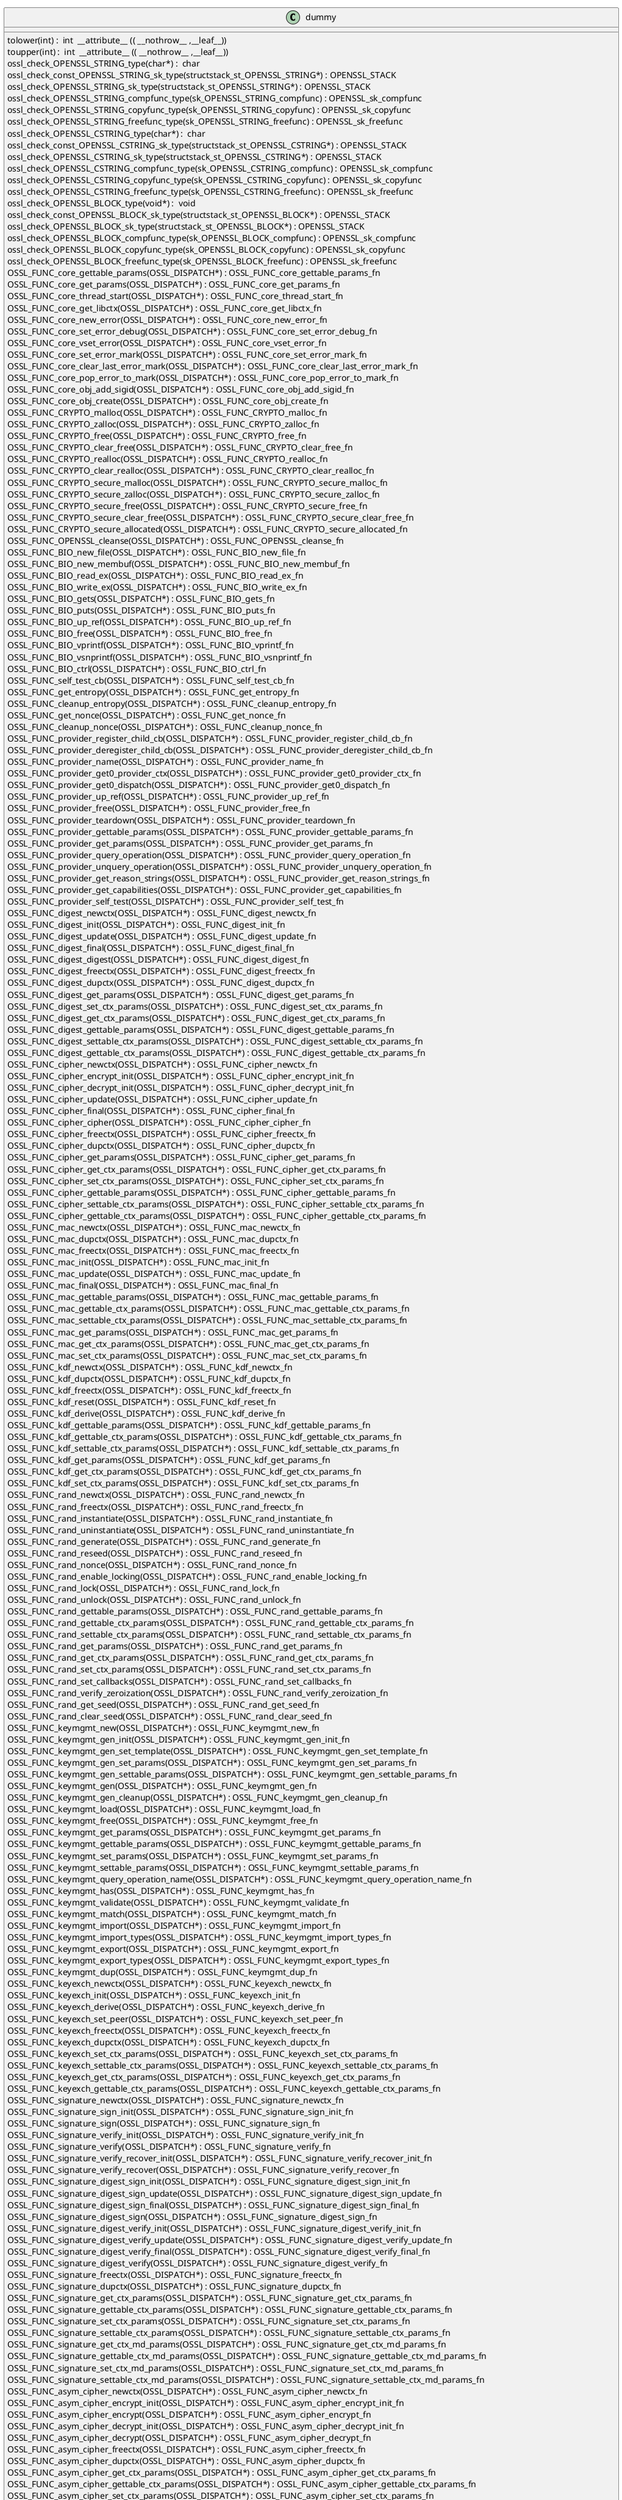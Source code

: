 @startuml
!pragma layout smetana
class dummy {
tolower(int) :  int  __attribute__ (( __nothrow__ ,__leaf__)) [[[./../../../.././qc/providers/implementations/encode_decode/encode_key2text.c.html#271]]]
toupper(int) :  int  __attribute__ (( __nothrow__ ,__leaf__)) [[[./../../../.././qc/providers/implementations/encode_decode/encode_key2text.c.html#277]]]
ossl_check_OPENSSL_STRING_type(char*) :  char  [[[./../../../.././qc/providers/implementations/encode_decode/encode_key2text.c.html#583]]]
ossl_check_const_OPENSSL_STRING_sk_type(structstack_st_OPENSSL_STRING*) : OPENSSL_STACK [[[./../../../.././qc/providers/implementations/encode_decode/encode_key2text.c.html#583]]]
ossl_check_OPENSSL_STRING_sk_type(structstack_st_OPENSSL_STRING*) : OPENSSL_STACK [[[./../../../.././qc/providers/implementations/encode_decode/encode_key2text.c.html#583]]]
ossl_check_OPENSSL_STRING_compfunc_type(sk_OPENSSL_STRING_compfunc) : OPENSSL_sk_compfunc [[[./../../../.././qc/providers/implementations/encode_decode/encode_key2text.c.html#583]]]
ossl_check_OPENSSL_STRING_copyfunc_type(sk_OPENSSL_STRING_copyfunc) : OPENSSL_sk_copyfunc [[[./../../../.././qc/providers/implementations/encode_decode/encode_key2text.c.html#583]]]
ossl_check_OPENSSL_STRING_freefunc_type(sk_OPENSSL_STRING_freefunc) : OPENSSL_sk_freefunc [[[./../../../.././qc/providers/implementations/encode_decode/encode_key2text.c.html#583]]]
ossl_check_OPENSSL_CSTRING_type(char*) :  char  [[[./../../../.././qc/providers/implementations/encode_decode/encode_key2text.c.html#585]]]
ossl_check_const_OPENSSL_CSTRING_sk_type(structstack_st_OPENSSL_CSTRING*) : OPENSSL_STACK [[[./../../../.././qc/providers/implementations/encode_decode/encode_key2text.c.html#585]]]
ossl_check_OPENSSL_CSTRING_sk_type(structstack_st_OPENSSL_CSTRING*) : OPENSSL_STACK [[[./../../../.././qc/providers/implementations/encode_decode/encode_key2text.c.html#585]]]
ossl_check_OPENSSL_CSTRING_compfunc_type(sk_OPENSSL_CSTRING_compfunc) : OPENSSL_sk_compfunc [[[./../../../.././qc/providers/implementations/encode_decode/encode_key2text.c.html#585]]]
ossl_check_OPENSSL_CSTRING_copyfunc_type(sk_OPENSSL_CSTRING_copyfunc) : OPENSSL_sk_copyfunc [[[./../../../.././qc/providers/implementations/encode_decode/encode_key2text.c.html#585]]]
ossl_check_OPENSSL_CSTRING_freefunc_type(sk_OPENSSL_CSTRING_freefunc) : OPENSSL_sk_freefunc [[[./../../../.././qc/providers/implementations/encode_decode/encode_key2text.c.html#585]]]
ossl_check_OPENSSL_BLOCK_type(void*) :  void  [[[./../../../.././qc/providers/implementations/encode_decode/encode_key2text.c.html#588]]]
ossl_check_const_OPENSSL_BLOCK_sk_type(structstack_st_OPENSSL_BLOCK*) : OPENSSL_STACK [[[./../../../.././qc/providers/implementations/encode_decode/encode_key2text.c.html#588]]]
ossl_check_OPENSSL_BLOCK_sk_type(structstack_st_OPENSSL_BLOCK*) : OPENSSL_STACK [[[./../../../.././qc/providers/implementations/encode_decode/encode_key2text.c.html#588]]]
ossl_check_OPENSSL_BLOCK_compfunc_type(sk_OPENSSL_BLOCK_compfunc) : OPENSSL_sk_compfunc [[[./../../../.././qc/providers/implementations/encode_decode/encode_key2text.c.html#588]]]
ossl_check_OPENSSL_BLOCK_copyfunc_type(sk_OPENSSL_BLOCK_copyfunc) : OPENSSL_sk_copyfunc [[[./../../../.././qc/providers/implementations/encode_decode/encode_key2text.c.html#588]]]
ossl_check_OPENSSL_BLOCK_freefunc_type(sk_OPENSSL_BLOCK_freefunc) : OPENSSL_sk_freefunc [[[./../../../.././qc/providers/implementations/encode_decode/encode_key2text.c.html#588]]]
OSSL_FUNC_core_gettable_params(OSSL_DISPATCH*) : OSSL_FUNC_core_gettable_params_fn [[[./../../../.././qc/providers/implementations/encode_decode/encode_key2text.c.html#860]]]
OSSL_FUNC_core_get_params(OSSL_DISPATCH*) : OSSL_FUNC_core_get_params_fn [[[./../../../.././qc/providers/implementations/encode_decode/encode_key2text.c.html#863]]]
OSSL_FUNC_core_thread_start(OSSL_DISPATCH*) : OSSL_FUNC_core_thread_start_fn [[[./../../../.././qc/providers/implementations/encode_decode/encode_key2text.c.html#866]]]
OSSL_FUNC_core_get_libctx(OSSL_DISPATCH*) : OSSL_FUNC_core_get_libctx_fn [[[./../../../.././qc/providers/implementations/encode_decode/encode_key2text.c.html#870]]]
OSSL_FUNC_core_new_error(OSSL_DISPATCH*) : OSSL_FUNC_core_new_error_fn [[[./../../../.././qc/providers/implementations/encode_decode/encode_key2text.c.html#873]]]
OSSL_FUNC_core_set_error_debug(OSSL_DISPATCH*) : OSSL_FUNC_core_set_error_debug_fn [[[./../../../.././qc/providers/implementations/encode_decode/encode_key2text.c.html#875]]]
OSSL_FUNC_core_vset_error(OSSL_DISPATCH*) : OSSL_FUNC_core_vset_error_fn [[[./../../../.././qc/providers/implementations/encode_decode/encode_key2text.c.html#879]]]
OSSL_FUNC_core_set_error_mark(OSSL_DISPATCH*) : OSSL_FUNC_core_set_error_mark_fn [[[./../../../.././qc/providers/implementations/encode_decode/encode_key2text.c.html#883]]]
OSSL_FUNC_core_clear_last_error_mark(OSSL_DISPATCH*) : OSSL_FUNC_core_clear_last_error_mark_fn [[[./../../../.././qc/providers/implementations/encode_decode/encode_key2text.c.html#885]]]
OSSL_FUNC_core_pop_error_to_mark(OSSL_DISPATCH*) : OSSL_FUNC_core_pop_error_to_mark_fn [[[./../../../.././qc/providers/implementations/encode_decode/encode_key2text.c.html#888]]]
OSSL_FUNC_core_obj_add_sigid(OSSL_DISPATCH*) : OSSL_FUNC_core_obj_add_sigid_fn [[[./../../../.././qc/providers/implementations/encode_decode/encode_key2text.c.html#896]]]
OSSL_FUNC_core_obj_create(OSSL_DISPATCH*) : OSSL_FUNC_core_obj_create_fn [[[./../../../.././qc/providers/implementations/encode_decode/encode_key2text.c.html#899]]]
OSSL_FUNC_CRYPTO_malloc(OSSL_DISPATCH*) : OSSL_FUNC_CRYPTO_malloc_fn [[[./../../../.././qc/providers/implementations/encode_decode/encode_key2text.c.html#905]]]
OSSL_FUNC_CRYPTO_zalloc(OSSL_DISPATCH*) : OSSL_FUNC_CRYPTO_zalloc_fn [[[./../../../.././qc/providers/implementations/encode_decode/encode_key2text.c.html#908]]]
OSSL_FUNC_CRYPTO_free(OSSL_DISPATCH*) : OSSL_FUNC_CRYPTO_free_fn [[[./../../../.././qc/providers/implementations/encode_decode/encode_key2text.c.html#911]]]
OSSL_FUNC_CRYPTO_clear_free(OSSL_DISPATCH*) : OSSL_FUNC_CRYPTO_clear_free_fn [[[./../../../.././qc/providers/implementations/encode_decode/encode_key2text.c.html#914]]]
OSSL_FUNC_CRYPTO_realloc(OSSL_DISPATCH*) : OSSL_FUNC_CRYPTO_realloc_fn [[[./../../../.././qc/providers/implementations/encode_decode/encode_key2text.c.html#917]]]
OSSL_FUNC_CRYPTO_clear_realloc(OSSL_DISPATCH*) : OSSL_FUNC_CRYPTO_clear_realloc_fn [[[./../../../.././qc/providers/implementations/encode_decode/encode_key2text.c.html#920]]]
OSSL_FUNC_CRYPTO_secure_malloc(OSSL_DISPATCH*) : OSSL_FUNC_CRYPTO_secure_malloc_fn [[[./../../../.././qc/providers/implementations/encode_decode/encode_key2text.c.html#924]]]
OSSL_FUNC_CRYPTO_secure_zalloc(OSSL_DISPATCH*) : OSSL_FUNC_CRYPTO_secure_zalloc_fn [[[./../../../.././qc/providers/implementations/encode_decode/encode_key2text.c.html#927]]]
OSSL_FUNC_CRYPTO_secure_free(OSSL_DISPATCH*) : OSSL_FUNC_CRYPTO_secure_free_fn [[[./../../../.././qc/providers/implementations/encode_decode/encode_key2text.c.html#930]]]
OSSL_FUNC_CRYPTO_secure_clear_free(OSSL_DISPATCH*) : OSSL_FUNC_CRYPTO_secure_clear_free_fn [[[./../../../.././qc/providers/implementations/encode_decode/encode_key2text.c.html#933]]]
OSSL_FUNC_CRYPTO_secure_allocated(OSSL_DISPATCH*) : OSSL_FUNC_CRYPTO_secure_allocated_fn [[[./../../../.././qc/providers/implementations/encode_decode/encode_key2text.c.html#937]]]
OSSL_FUNC_OPENSSL_cleanse(OSSL_DISPATCH*) : OSSL_FUNC_OPENSSL_cleanse_fn [[[./../../../.././qc/providers/implementations/encode_decode/encode_key2text.c.html#940]]]
OSSL_FUNC_BIO_new_file(OSSL_DISPATCH*) : OSSL_FUNC_BIO_new_file_fn [[[./../../../.././qc/providers/implementations/encode_decode/encode_key2text.c.html#942]]]
OSSL_FUNC_BIO_new_membuf(OSSL_DISPATCH*) : OSSL_FUNC_BIO_new_membuf_fn [[[./../../../.././qc/providers/implementations/encode_decode/encode_key2text.c.html#944]]]
OSSL_FUNC_BIO_read_ex(OSSL_DISPATCH*) : OSSL_FUNC_BIO_read_ex_fn [[[./../../../.././qc/providers/implementations/encode_decode/encode_key2text.c.html#945]]]
OSSL_FUNC_BIO_write_ex(OSSL_DISPATCH*) : OSSL_FUNC_BIO_write_ex_fn [[[./../../../.././qc/providers/implementations/encode_decode/encode_key2text.c.html#947]]]
OSSL_FUNC_BIO_gets(OSSL_DISPATCH*) : OSSL_FUNC_BIO_gets_fn [[[./../../../.././qc/providers/implementations/encode_decode/encode_key2text.c.html#949]]]
OSSL_FUNC_BIO_puts(OSSL_DISPATCH*) : OSSL_FUNC_BIO_puts_fn [[[./../../../.././qc/providers/implementations/encode_decode/encode_key2text.c.html#950]]]
OSSL_FUNC_BIO_up_ref(OSSL_DISPATCH*) : OSSL_FUNC_BIO_up_ref_fn [[[./../../../.././qc/providers/implementations/encode_decode/encode_key2text.c.html#951]]]
OSSL_FUNC_BIO_free(OSSL_DISPATCH*) : OSSL_FUNC_BIO_free_fn [[[./../../../.././qc/providers/implementations/encode_decode/encode_key2text.c.html#952]]]
OSSL_FUNC_BIO_vprintf(OSSL_DISPATCH*) : OSSL_FUNC_BIO_vprintf_fn [[[./../../../.././qc/providers/implementations/encode_decode/encode_key2text.c.html#953]]]
OSSL_FUNC_BIO_vsnprintf(OSSL_DISPATCH*) : OSSL_FUNC_BIO_vsnprintf_fn [[[./../../../.././qc/providers/implementations/encode_decode/encode_key2text.c.html#955]]]
OSSL_FUNC_BIO_ctrl(OSSL_DISPATCH*) : OSSL_FUNC_BIO_ctrl_fn [[[./../../../.././qc/providers/implementations/encode_decode/encode_key2text.c.html#957]]]
OSSL_FUNC_self_test_cb(OSSL_DISPATCH*) : OSSL_FUNC_self_test_cb_fn [[[./../../../.././qc/providers/implementations/encode_decode/encode_key2text.c.html#961]]]
OSSL_FUNC_get_entropy(OSSL_DISPATCH*) : OSSL_FUNC_get_entropy_fn [[[./../../../.././qc/providers/implementations/encode_decode/encode_key2text.c.html#969]]]
OSSL_FUNC_cleanup_entropy(OSSL_DISPATCH*) : OSSL_FUNC_cleanup_entropy_fn [[[./../../../.././qc/providers/implementations/encode_decode/encode_key2text.c.html#972]]]
OSSL_FUNC_get_nonce(OSSL_DISPATCH*) : OSSL_FUNC_get_nonce_fn [[[./../../../.././qc/providers/implementations/encode_decode/encode_key2text.c.html#974]]]
OSSL_FUNC_cleanup_nonce(OSSL_DISPATCH*) : OSSL_FUNC_cleanup_nonce_fn [[[./../../../.././qc/providers/implementations/encode_decode/encode_key2text.c.html#978]]]
OSSL_FUNC_provider_register_child_cb(OSSL_DISPATCH*) : OSSL_FUNC_provider_register_child_cb_fn [[[./../../../.././qc/providers/implementations/encode_decode/encode_key2text.c.html#980]]]
OSSL_FUNC_provider_deregister_child_cb(OSSL_DISPATCH*) : OSSL_FUNC_provider_deregister_child_cb_fn [[[./../../../.././qc/providers/implementations/encode_decode/encode_key2text.c.html#986]]]
OSSL_FUNC_provider_name(OSSL_DISPATCH*) : OSSL_FUNC_provider_name_fn [[[./../../../.././qc/providers/implementations/encode_decode/encode_key2text.c.html#988]]]
OSSL_FUNC_provider_get0_provider_ctx(OSSL_DISPATCH*) : OSSL_FUNC_provider_get0_provider_ctx_fn [[[./../../../.././qc/providers/implementations/encode_decode/encode_key2text.c.html#990]]]
OSSL_FUNC_provider_get0_dispatch(OSSL_DISPATCH*) : OSSL_FUNC_provider_get0_dispatch_fn [[[./../../../.././qc/providers/implementations/encode_decode/encode_key2text.c.html#992]]]
OSSL_FUNC_provider_up_ref(OSSL_DISPATCH*) : OSSL_FUNC_provider_up_ref_fn [[[./../../../.././qc/providers/implementations/encode_decode/encode_key2text.c.html#994]]]
OSSL_FUNC_provider_free(OSSL_DISPATCH*) : OSSL_FUNC_provider_free_fn [[[./../../../.././qc/providers/implementations/encode_decode/encode_key2text.c.html#996]]]
OSSL_FUNC_provider_teardown(OSSL_DISPATCH*) : OSSL_FUNC_provider_teardown_fn [[[./../../../.././qc/providers/implementations/encode_decode/encode_key2text.c.html#1001]]]
OSSL_FUNC_provider_gettable_params(OSSL_DISPATCH*) : OSSL_FUNC_provider_gettable_params_fn [[[./../../../.././qc/providers/implementations/encode_decode/encode_key2text.c.html#1003]]]
OSSL_FUNC_provider_get_params(OSSL_DISPATCH*) : OSSL_FUNC_provider_get_params_fn [[[./../../../.././qc/providers/implementations/encode_decode/encode_key2text.c.html#1006]]]
OSSL_FUNC_provider_query_operation(OSSL_DISPATCH*) : OSSL_FUNC_provider_query_operation_fn [[[./../../../.././qc/providers/implementations/encode_decode/encode_key2text.c.html#1009]]]
OSSL_FUNC_provider_unquery_operation(OSSL_DISPATCH*) : OSSL_FUNC_provider_unquery_operation_fn [[[./../../../.././qc/providers/implementations/encode_decode/encode_key2text.c.html#1012]]]
OSSL_FUNC_provider_get_reason_strings(OSSL_DISPATCH*) : OSSL_FUNC_provider_get_reason_strings_fn [[[./../../../.././qc/providers/implementations/encode_decode/encode_key2text.c.html#1015]]]
OSSL_FUNC_provider_get_capabilities(OSSL_DISPATCH*) : OSSL_FUNC_provider_get_capabilities_fn [[[./../../../.././qc/providers/implementations/encode_decode/encode_key2text.c.html#1018]]]
OSSL_FUNC_provider_self_test(OSSL_DISPATCH*) : OSSL_FUNC_provider_self_test_fn [[[./../../../.././qc/providers/implementations/encode_decode/encode_key2text.c.html#1021]]]
OSSL_FUNC_digest_newctx(OSSL_DISPATCH*) : OSSL_FUNC_digest_newctx_fn [[[./../../../.././qc/providers/implementations/encode_decode/encode_key2text.c.html#1023]]]
OSSL_FUNC_digest_init(OSSL_DISPATCH*) : OSSL_FUNC_digest_init_fn [[[./../../../.././qc/providers/implementations/encode_decode/encode_key2text.c.html#1024]]]
OSSL_FUNC_digest_update(OSSL_DISPATCH*) : OSSL_FUNC_digest_update_fn [[[./../../../.././qc/providers/implementations/encode_decode/encode_key2text.c.html#1025]]]
OSSL_FUNC_digest_final(OSSL_DISPATCH*) : OSSL_FUNC_digest_final_fn [[[./../../../.././qc/providers/implementations/encode_decode/encode_key2text.c.html#1027]]]
OSSL_FUNC_digest_digest(OSSL_DISPATCH*) : OSSL_FUNC_digest_digest_fn [[[./../../../.././qc/providers/implementations/encode_decode/encode_key2text.c.html#1030]]]
OSSL_FUNC_digest_freectx(OSSL_DISPATCH*) : OSSL_FUNC_digest_freectx_fn [[[./../../../.././qc/providers/implementations/encode_decode/encode_key2text.c.html#1034]]]
OSSL_FUNC_digest_dupctx(OSSL_DISPATCH*) : OSSL_FUNC_digest_dupctx_fn [[[./../../../.././qc/providers/implementations/encode_decode/encode_key2text.c.html#1035]]]
OSSL_FUNC_digest_get_params(OSSL_DISPATCH*) : OSSL_FUNC_digest_get_params_fn [[[./../../../.././qc/providers/implementations/encode_decode/encode_key2text.c.html#1037]]]
OSSL_FUNC_digest_set_ctx_params(OSSL_DISPATCH*) : OSSL_FUNC_digest_set_ctx_params_fn [[[./../../../.././qc/providers/implementations/encode_decode/encode_key2text.c.html#1038]]]
OSSL_FUNC_digest_get_ctx_params(OSSL_DISPATCH*) : OSSL_FUNC_digest_get_ctx_params_fn [[[./../../../.././qc/providers/implementations/encode_decode/encode_key2text.c.html#1040]]]
OSSL_FUNC_digest_gettable_params(OSSL_DISPATCH*) : OSSL_FUNC_digest_gettable_params_fn [[[./../../../.././qc/providers/implementations/encode_decode/encode_key2text.c.html#1042]]]
OSSL_FUNC_digest_settable_ctx_params(OSSL_DISPATCH*) : OSSL_FUNC_digest_settable_ctx_params_fn [[[./../../../.././qc/providers/implementations/encode_decode/encode_key2text.c.html#1044]]]
OSSL_FUNC_digest_gettable_ctx_params(OSSL_DISPATCH*) : OSSL_FUNC_digest_gettable_ctx_params_fn [[[./../../../.././qc/providers/implementations/encode_decode/encode_key2text.c.html#1046]]]
OSSL_FUNC_cipher_newctx(OSSL_DISPATCH*) : OSSL_FUNC_cipher_newctx_fn [[[./../../../.././qc/providers/implementations/encode_decode/encode_key2text.c.html#1048]]]
OSSL_FUNC_cipher_encrypt_init(OSSL_DISPATCH*) : OSSL_FUNC_cipher_encrypt_init_fn [[[./../../../.././qc/providers/implementations/encode_decode/encode_key2text.c.html#1049]]]
OSSL_FUNC_cipher_decrypt_init(OSSL_DISPATCH*) : OSSL_FUNC_cipher_decrypt_init_fn [[[./../../../.././qc/providers/implementations/encode_decode/encode_key2text.c.html#1055]]]
OSSL_FUNC_cipher_update(OSSL_DISPATCH*) : OSSL_FUNC_cipher_update_fn [[[./../../../.././qc/providers/implementations/encode_decode/encode_key2text.c.html#1061]]]
OSSL_FUNC_cipher_final(OSSL_DISPATCH*) : OSSL_FUNC_cipher_final_fn [[[./../../../.././qc/providers/implementations/encode_decode/encode_key2text.c.html#1065]]]
OSSL_FUNC_cipher_cipher(OSSL_DISPATCH*) : OSSL_FUNC_cipher_cipher_fn [[[./../../../.././qc/providers/implementations/encode_decode/encode_key2text.c.html#1068]]]
OSSL_FUNC_cipher_freectx(OSSL_DISPATCH*) : OSSL_FUNC_cipher_freectx_fn [[[./../../../.././qc/providers/implementations/encode_decode/encode_key2text.c.html#1072]]]
OSSL_FUNC_cipher_dupctx(OSSL_DISPATCH*) : OSSL_FUNC_cipher_dupctx_fn [[[./../../../.././qc/providers/implementations/encode_decode/encode_key2text.c.html#1073]]]
OSSL_FUNC_cipher_get_params(OSSL_DISPATCH*) : OSSL_FUNC_cipher_get_params_fn [[[./../../../.././qc/providers/implementations/encode_decode/encode_key2text.c.html#1074]]]
OSSL_FUNC_cipher_get_ctx_params(OSSL_DISPATCH*) : OSSL_FUNC_cipher_get_ctx_params_fn [[[./../../../.././qc/providers/implementations/encode_decode/encode_key2text.c.html#1075]]]
OSSL_FUNC_cipher_set_ctx_params(OSSL_DISPATCH*) : OSSL_FUNC_cipher_set_ctx_params_fn [[[./../../../.././qc/providers/implementations/encode_decode/encode_key2text.c.html#1077]]]
OSSL_FUNC_cipher_gettable_params(OSSL_DISPATCH*) : OSSL_FUNC_cipher_gettable_params_fn [[[./../../../.././qc/providers/implementations/encode_decode/encode_key2text.c.html#1079]]]
OSSL_FUNC_cipher_settable_ctx_params(OSSL_DISPATCH*) : OSSL_FUNC_cipher_settable_ctx_params_fn [[[./../../../.././qc/providers/implementations/encode_decode/encode_key2text.c.html#1081]]]
OSSL_FUNC_cipher_gettable_ctx_params(OSSL_DISPATCH*) : OSSL_FUNC_cipher_gettable_ctx_params_fn [[[./../../../.././qc/providers/implementations/encode_decode/encode_key2text.c.html#1083]]]
OSSL_FUNC_mac_newctx(OSSL_DISPATCH*) : OSSL_FUNC_mac_newctx_fn [[[./../../../.././qc/providers/implementations/encode_decode/encode_key2text.c.html#1085]]]
OSSL_FUNC_mac_dupctx(OSSL_DISPATCH*) : OSSL_FUNC_mac_dupctx_fn [[[./../../../.././qc/providers/implementations/encode_decode/encode_key2text.c.html#1086]]]
OSSL_FUNC_mac_freectx(OSSL_DISPATCH*) : OSSL_FUNC_mac_freectx_fn [[[./../../../.././qc/providers/implementations/encode_decode/encode_key2text.c.html#1087]]]
OSSL_FUNC_mac_init(OSSL_DISPATCH*) : OSSL_FUNC_mac_init_fn [[[./../../../.././qc/providers/implementations/encode_decode/encode_key2text.c.html#1088]]]
OSSL_FUNC_mac_update(OSSL_DISPATCH*) : OSSL_FUNC_mac_update_fn [[[./../../../.././qc/providers/implementations/encode_decode/encode_key2text.c.html#1090]]]
OSSL_FUNC_mac_final(OSSL_DISPATCH*) : OSSL_FUNC_mac_final_fn [[[./../../../.././qc/providers/implementations/encode_decode/encode_key2text.c.html#1092]]]
OSSL_FUNC_mac_gettable_params(OSSL_DISPATCH*) : OSSL_FUNC_mac_gettable_params_fn [[[./../../../.././qc/providers/implementations/encode_decode/encode_key2text.c.html#1095]]]
OSSL_FUNC_mac_gettable_ctx_params(OSSL_DISPATCH*) : OSSL_FUNC_mac_gettable_ctx_params_fn [[[./../../../.././qc/providers/implementations/encode_decode/encode_key2text.c.html#1096]]]
OSSL_FUNC_mac_settable_ctx_params(OSSL_DISPATCH*) : OSSL_FUNC_mac_settable_ctx_params_fn [[[./../../../.././qc/providers/implementations/encode_decode/encode_key2text.c.html#1098]]]
OSSL_FUNC_mac_get_params(OSSL_DISPATCH*) : OSSL_FUNC_mac_get_params_fn [[[./../../../.././qc/providers/implementations/encode_decode/encode_key2text.c.html#1100]]]
OSSL_FUNC_mac_get_ctx_params(OSSL_DISPATCH*) : OSSL_FUNC_mac_get_ctx_params_fn [[[./../../../.././qc/providers/implementations/encode_decode/encode_key2text.c.html#1101]]]
OSSL_FUNC_mac_set_ctx_params(OSSL_DISPATCH*) : OSSL_FUNC_mac_set_ctx_params_fn [[[./../../../.././qc/providers/implementations/encode_decode/encode_key2text.c.html#1103]]]
OSSL_FUNC_kdf_newctx(OSSL_DISPATCH*) : OSSL_FUNC_kdf_newctx_fn [[[./../../../.././qc/providers/implementations/encode_decode/encode_key2text.c.html#1105]]]
OSSL_FUNC_kdf_dupctx(OSSL_DISPATCH*) : OSSL_FUNC_kdf_dupctx_fn [[[./../../../.././qc/providers/implementations/encode_decode/encode_key2text.c.html#1106]]]
OSSL_FUNC_kdf_freectx(OSSL_DISPATCH*) : OSSL_FUNC_kdf_freectx_fn [[[./../../../.././qc/providers/implementations/encode_decode/encode_key2text.c.html#1107]]]
OSSL_FUNC_kdf_reset(OSSL_DISPATCH*) : OSSL_FUNC_kdf_reset_fn [[[./../../../.././qc/providers/implementations/encode_decode/encode_key2text.c.html#1108]]]
OSSL_FUNC_kdf_derive(OSSL_DISPATCH*) : OSSL_FUNC_kdf_derive_fn [[[./../../../.././qc/providers/implementations/encode_decode/encode_key2text.c.html#1109]]]
OSSL_FUNC_kdf_gettable_params(OSSL_DISPATCH*) : OSSL_FUNC_kdf_gettable_params_fn [[[./../../../.././qc/providers/implementations/encode_decode/encode_key2text.c.html#1111]]]
OSSL_FUNC_kdf_gettable_ctx_params(OSSL_DISPATCH*) : OSSL_FUNC_kdf_gettable_ctx_params_fn [[[./../../../.././qc/providers/implementations/encode_decode/encode_key2text.c.html#1112]]]
OSSL_FUNC_kdf_settable_ctx_params(OSSL_DISPATCH*) : OSSL_FUNC_kdf_settable_ctx_params_fn [[[./../../../.././qc/providers/implementations/encode_decode/encode_key2text.c.html#1114]]]
OSSL_FUNC_kdf_get_params(OSSL_DISPATCH*) : OSSL_FUNC_kdf_get_params_fn [[[./../../../.././qc/providers/implementations/encode_decode/encode_key2text.c.html#1116]]]
OSSL_FUNC_kdf_get_ctx_params(OSSL_DISPATCH*) : OSSL_FUNC_kdf_get_ctx_params_fn [[[./../../../.././qc/providers/implementations/encode_decode/encode_key2text.c.html#1117]]]
OSSL_FUNC_kdf_set_ctx_params(OSSL_DISPATCH*) : OSSL_FUNC_kdf_set_ctx_params_fn [[[./../../../.././qc/providers/implementations/encode_decode/encode_key2text.c.html#1119]]]
OSSL_FUNC_rand_newctx(OSSL_DISPATCH*) : OSSL_FUNC_rand_newctx_fn [[[./../../../.././qc/providers/implementations/encode_decode/encode_key2text.c.html#1121]]]
OSSL_FUNC_rand_freectx(OSSL_DISPATCH*) : OSSL_FUNC_rand_freectx_fn [[[./../../../.././qc/providers/implementations/encode_decode/encode_key2text.c.html#1124]]]
OSSL_FUNC_rand_instantiate(OSSL_DISPATCH*) : OSSL_FUNC_rand_instantiate_fn [[[./../../../.././qc/providers/implementations/encode_decode/encode_key2text.c.html#1125]]]
OSSL_FUNC_rand_uninstantiate(OSSL_DISPATCH*) : OSSL_FUNC_rand_uninstantiate_fn [[[./../../../.././qc/providers/implementations/encode_decode/encode_key2text.c.html#1130]]]
OSSL_FUNC_rand_generate(OSSL_DISPATCH*) : OSSL_FUNC_rand_generate_fn [[[./../../../.././qc/providers/implementations/encode_decode/encode_key2text.c.html#1131]]]
OSSL_FUNC_rand_reseed(OSSL_DISPATCH*) : OSSL_FUNC_rand_reseed_fn [[[./../../../.././qc/providers/implementations/encode_decode/encode_key2text.c.html#1135]]]
OSSL_FUNC_rand_nonce(OSSL_DISPATCH*) : OSSL_FUNC_rand_nonce_fn [[[./../../../.././qc/providers/implementations/encode_decode/encode_key2text.c.html#1139]]]
OSSL_FUNC_rand_enable_locking(OSSL_DISPATCH*) : OSSL_FUNC_rand_enable_locking_fn [[[./../../../.././qc/providers/implementations/encode_decode/encode_key2text.c.html#1142]]]
OSSL_FUNC_rand_lock(OSSL_DISPATCH*) : OSSL_FUNC_rand_lock_fn [[[./../../../.././qc/providers/implementations/encode_decode/encode_key2text.c.html#1143]]]
OSSL_FUNC_rand_unlock(OSSL_DISPATCH*) : OSSL_FUNC_rand_unlock_fn [[[./../../../.././qc/providers/implementations/encode_decode/encode_key2text.c.html#1144]]]
OSSL_FUNC_rand_gettable_params(OSSL_DISPATCH*) : OSSL_FUNC_rand_gettable_params_fn [[[./../../../.././qc/providers/implementations/encode_decode/encode_key2text.c.html#1145]]]
OSSL_FUNC_rand_gettable_ctx_params(OSSL_DISPATCH*) : OSSL_FUNC_rand_gettable_ctx_params_fn [[[./../../../.././qc/providers/implementations/encode_decode/encode_key2text.c.html#1146]]]
OSSL_FUNC_rand_settable_ctx_params(OSSL_DISPATCH*) : OSSL_FUNC_rand_settable_ctx_params_fn [[[./../../../.././qc/providers/implementations/encode_decode/encode_key2text.c.html#1148]]]
OSSL_FUNC_rand_get_params(OSSL_DISPATCH*) : OSSL_FUNC_rand_get_params_fn [[[./../../../.././qc/providers/implementations/encode_decode/encode_key2text.c.html#1150]]]
OSSL_FUNC_rand_get_ctx_params(OSSL_DISPATCH*) : OSSL_FUNC_rand_get_ctx_params_fn [[[./../../../.././qc/providers/implementations/encode_decode/encode_key2text.c.html#1151]]]
OSSL_FUNC_rand_set_ctx_params(OSSL_DISPATCH*) : OSSL_FUNC_rand_set_ctx_params_fn [[[./../../../.././qc/providers/implementations/encode_decode/encode_key2text.c.html#1153]]]
OSSL_FUNC_rand_set_callbacks(OSSL_DISPATCH*) : OSSL_FUNC_rand_set_callbacks_fn [[[./../../../.././qc/providers/implementations/encode_decode/encode_key2text.c.html#1155]]]
OSSL_FUNC_rand_verify_zeroization(OSSL_DISPATCH*) : OSSL_FUNC_rand_verify_zeroization_fn [[[./../../../.././qc/providers/implementations/encode_decode/encode_key2text.c.html#1160]]]
OSSL_FUNC_rand_get_seed(OSSL_DISPATCH*) : OSSL_FUNC_rand_get_seed_fn [[[./../../../.././qc/providers/implementations/encode_decode/encode_key2text.c.html#1162]]]
OSSL_FUNC_rand_clear_seed(OSSL_DISPATCH*) : OSSL_FUNC_rand_clear_seed_fn [[[./../../../.././qc/providers/implementations/encode_decode/encode_key2text.c.html#1167]]]
OSSL_FUNC_keymgmt_new(OSSL_DISPATCH*) : OSSL_FUNC_keymgmt_new_fn [[[./../../../.././qc/providers/implementations/encode_decode/encode_key2text.c.html#1169]]]
OSSL_FUNC_keymgmt_gen_init(OSSL_DISPATCH*) : OSSL_FUNC_keymgmt_gen_init_fn [[[./../../../.././qc/providers/implementations/encode_decode/encode_key2text.c.html#1171]]]
OSSL_FUNC_keymgmt_gen_set_template(OSSL_DISPATCH*) : OSSL_FUNC_keymgmt_gen_set_template_fn [[[./../../../.././qc/providers/implementations/encode_decode/encode_key2text.c.html#1173]]]
OSSL_FUNC_keymgmt_gen_set_params(OSSL_DISPATCH*) : OSSL_FUNC_keymgmt_gen_set_params_fn [[[./../../../.././qc/providers/implementations/encode_decode/encode_key2text.c.html#1175]]]
OSSL_FUNC_keymgmt_gen_settable_params(OSSL_DISPATCH*) : OSSL_FUNC_keymgmt_gen_settable_params_fn [[[./../../../.././qc/providers/implementations/encode_decode/encode_key2text.c.html#1177]]]
OSSL_FUNC_keymgmt_gen(OSSL_DISPATCH*) : OSSL_FUNC_keymgmt_gen_fn [[[./../../../.././qc/providers/implementations/encode_decode/encode_key2text.c.html#1180]]]
OSSL_FUNC_keymgmt_gen_cleanup(OSSL_DISPATCH*) : OSSL_FUNC_keymgmt_gen_cleanup_fn [[[./../../../.././qc/providers/implementations/encode_decode/encode_key2text.c.html#1182]]]
OSSL_FUNC_keymgmt_load(OSSL_DISPATCH*) : OSSL_FUNC_keymgmt_load_fn [[[./../../../.././qc/providers/implementations/encode_decode/encode_key2text.c.html#1186]]]
OSSL_FUNC_keymgmt_free(OSSL_DISPATCH*) : OSSL_FUNC_keymgmt_free_fn [[[./../../../.././qc/providers/implementations/encode_decode/encode_key2text.c.html#1191]]]
OSSL_FUNC_keymgmt_get_params(OSSL_DISPATCH*) : OSSL_FUNC_keymgmt_get_params_fn [[[./../../../.././qc/providers/implementations/encode_decode/encode_key2text.c.html#1196]]]
OSSL_FUNC_keymgmt_gettable_params(OSSL_DISPATCH*) : OSSL_FUNC_keymgmt_gettable_params_fn [[[./../../../.././qc/providers/implementations/encode_decode/encode_key2text.c.html#1198]]]
OSSL_FUNC_keymgmt_set_params(OSSL_DISPATCH*) : OSSL_FUNC_keymgmt_set_params_fn [[[./../../../.././qc/providers/implementations/encode_decode/encode_key2text.c.html#1203]]]
OSSL_FUNC_keymgmt_settable_params(OSSL_DISPATCH*) : OSSL_FUNC_keymgmt_settable_params_fn [[[./../../../.././qc/providers/implementations/encode_decode/encode_key2text.c.html#1205]]]
OSSL_FUNC_keymgmt_query_operation_name(OSSL_DISPATCH*) : OSSL_FUNC_keymgmt_query_operation_name_fn [[[./../../../.././qc/providers/implementations/encode_decode/encode_key2text.c.html#1210]]]
OSSL_FUNC_keymgmt_has(OSSL_DISPATCH*) : OSSL_FUNC_keymgmt_has_fn [[[./../../../.././qc/providers/implementations/encode_decode/encode_key2text.c.html#1215]]]
OSSL_FUNC_keymgmt_validate(OSSL_DISPATCH*) : OSSL_FUNC_keymgmt_validate_fn [[[./../../../.././qc/providers/implementations/encode_decode/encode_key2text.c.html#1219]]]
OSSL_FUNC_keymgmt_match(OSSL_DISPATCH*) : OSSL_FUNC_keymgmt_match_fn [[[./../../../.././qc/providers/implementations/encode_decode/encode_key2text.c.html#1224]]]
OSSL_FUNC_keymgmt_import(OSSL_DISPATCH*) : OSSL_FUNC_keymgmt_import_fn [[[./../../../.././qc/providers/implementations/encode_decode/encode_key2text.c.html#1226]]]
OSSL_FUNC_keymgmt_import_types(OSSL_DISPATCH*) : OSSL_FUNC_keymgmt_import_types_fn [[[./../../../.././qc/providers/implementations/encode_decode/encode_key2text.c.html#1228]]]
OSSL_FUNC_keymgmt_export(OSSL_DISPATCH*) : OSSL_FUNC_keymgmt_export_fn [[[./../../../.././qc/providers/implementations/encode_decode/encode_key2text.c.html#1230]]]
OSSL_FUNC_keymgmt_export_types(OSSL_DISPATCH*) : OSSL_FUNC_keymgmt_export_types_fn [[[./../../../.././qc/providers/implementations/encode_decode/encode_key2text.c.html#1233]]]
OSSL_FUNC_keymgmt_dup(OSSL_DISPATCH*) : OSSL_FUNC_keymgmt_dup_fn [[[./../../../.././qc/providers/implementations/encode_decode/encode_key2text.c.html#1238]]]
OSSL_FUNC_keyexch_newctx(OSSL_DISPATCH*) : OSSL_FUNC_keyexch_newctx_fn [[[./../../../.././qc/providers/implementations/encode_decode/encode_key2text.c.html#1240]]]
OSSL_FUNC_keyexch_init(OSSL_DISPATCH*) : OSSL_FUNC_keyexch_init_fn [[[./../../../.././qc/providers/implementations/encode_decode/encode_key2text.c.html#1241]]]
OSSL_FUNC_keyexch_derive(OSSL_DISPATCH*) : OSSL_FUNC_keyexch_derive_fn [[[./../../../.././qc/providers/implementations/encode_decode/encode_key2text.c.html#1243]]]
OSSL_FUNC_keyexch_set_peer(OSSL_DISPATCH*) : OSSL_FUNC_keyexch_set_peer_fn [[[./../../../.././qc/providers/implementations/encode_decode/encode_key2text.c.html#1245]]]
OSSL_FUNC_keyexch_freectx(OSSL_DISPATCH*) : OSSL_FUNC_keyexch_freectx_fn [[[./../../../.././qc/providers/implementations/encode_decode/encode_key2text.c.html#1246]]]
OSSL_FUNC_keyexch_dupctx(OSSL_DISPATCH*) : OSSL_FUNC_keyexch_dupctx_fn [[[./../../../.././qc/providers/implementations/encode_decode/encode_key2text.c.html#1247]]]
OSSL_FUNC_keyexch_set_ctx_params(OSSL_DISPATCH*) : OSSL_FUNC_keyexch_set_ctx_params_fn [[[./../../../.././qc/providers/implementations/encode_decode/encode_key2text.c.html#1248]]]
OSSL_FUNC_keyexch_settable_ctx_params(OSSL_DISPATCH*) : OSSL_FUNC_keyexch_settable_ctx_params_fn [[[./../../../.././qc/providers/implementations/encode_decode/encode_key2text.c.html#1250]]]
OSSL_FUNC_keyexch_get_ctx_params(OSSL_DISPATCH*) : OSSL_FUNC_keyexch_get_ctx_params_fn [[[./../../../.././qc/providers/implementations/encode_decode/encode_key2text.c.html#1252]]]
OSSL_FUNC_keyexch_gettable_ctx_params(OSSL_DISPATCH*) : OSSL_FUNC_keyexch_gettable_ctx_params_fn [[[./../../../.././qc/providers/implementations/encode_decode/encode_key2text.c.html#1254]]]
OSSL_FUNC_signature_newctx(OSSL_DISPATCH*) : OSSL_FUNC_signature_newctx_fn [[[./../../../.././qc/providers/implementations/encode_decode/encode_key2text.c.html#1256]]]
OSSL_FUNC_signature_sign_init(OSSL_DISPATCH*) : OSSL_FUNC_signature_sign_init_fn [[[./../../../.././qc/providers/implementations/encode_decode/encode_key2text.c.html#1258]]]
OSSL_FUNC_signature_sign(OSSL_DISPATCH*) : OSSL_FUNC_signature_sign_fn [[[./../../../.././qc/providers/implementations/encode_decode/encode_key2text.c.html#1260]]]
OSSL_FUNC_signature_verify_init(OSSL_DISPATCH*) : OSSL_FUNC_signature_verify_init_fn [[[./../../../.././qc/providers/implementations/encode_decode/encode_key2text.c.html#1264]]]
OSSL_FUNC_signature_verify(OSSL_DISPATCH*) : OSSL_FUNC_signature_verify_fn [[[./../../../.././qc/providers/implementations/encode_decode/encode_key2text.c.html#1266]]]
OSSL_FUNC_signature_verify_recover_init(OSSL_DISPATCH*) : OSSL_FUNC_signature_verify_recover_init_fn [[[./../../../.././qc/providers/implementations/encode_decode/encode_key2text.c.html#1271]]]
OSSL_FUNC_signature_verify_recover(OSSL_DISPATCH*) : OSSL_FUNC_signature_verify_recover_fn [[[./../../../.././qc/providers/implementations/encode_decode/encode_key2text.c.html#1273]]]
OSSL_FUNC_signature_digest_sign_init(OSSL_DISPATCH*) : OSSL_FUNC_signature_digest_sign_init_fn [[[./../../../.././qc/providers/implementations/encode_decode/encode_key2text.c.html#1276]]]
OSSL_FUNC_signature_digest_sign_update(OSSL_DISPATCH*) : OSSL_FUNC_signature_digest_sign_update_fn [[[./../../../.././qc/providers/implementations/encode_decode/encode_key2text.c.html#1279]]]
OSSL_FUNC_signature_digest_sign_final(OSSL_DISPATCH*) : OSSL_FUNC_signature_digest_sign_final_fn [[[./../../../.././qc/providers/implementations/encode_decode/encode_key2text.c.html#1281]]]
OSSL_FUNC_signature_digest_sign(OSSL_DISPATCH*) : OSSL_FUNC_signature_digest_sign_fn [[[./../../../.././qc/providers/implementations/encode_decode/encode_key2text.c.html#1284]]]
OSSL_FUNC_signature_digest_verify_init(OSSL_DISPATCH*) : OSSL_FUNC_signature_digest_verify_init_fn [[[./../../../.././qc/providers/implementations/encode_decode/encode_key2text.c.html#1287]]]
OSSL_FUNC_signature_digest_verify_update(OSSL_DISPATCH*) : OSSL_FUNC_signature_digest_verify_update_fn [[[./../../../.././qc/providers/implementations/encode_decode/encode_key2text.c.html#1290]]]
OSSL_FUNC_signature_digest_verify_final(OSSL_DISPATCH*) : OSSL_FUNC_signature_digest_verify_final_fn [[[./../../../.././qc/providers/implementations/encode_decode/encode_key2text.c.html#1292]]]
OSSL_FUNC_signature_digest_verify(OSSL_DISPATCH*) : OSSL_FUNC_signature_digest_verify_fn [[[./../../../.././qc/providers/implementations/encode_decode/encode_key2text.c.html#1294]]]
OSSL_FUNC_signature_freectx(OSSL_DISPATCH*) : OSSL_FUNC_signature_freectx_fn [[[./../../../.././qc/providers/implementations/encode_decode/encode_key2text.c.html#1297]]]
OSSL_FUNC_signature_dupctx(OSSL_DISPATCH*) : OSSL_FUNC_signature_dupctx_fn [[[./../../../.././qc/providers/implementations/encode_decode/encode_key2text.c.html#1298]]]
OSSL_FUNC_signature_get_ctx_params(OSSL_DISPATCH*) : OSSL_FUNC_signature_get_ctx_params_fn [[[./../../../.././qc/providers/implementations/encode_decode/encode_key2text.c.html#1299]]]
OSSL_FUNC_signature_gettable_ctx_params(OSSL_DISPATCH*) : OSSL_FUNC_signature_gettable_ctx_params_fn [[[./../../../.././qc/providers/implementations/encode_decode/encode_key2text.c.html#1301]]]
OSSL_FUNC_signature_set_ctx_params(OSSL_DISPATCH*) : OSSL_FUNC_signature_set_ctx_params_fn [[[./../../../.././qc/providers/implementations/encode_decode/encode_key2text.c.html#1303]]]
OSSL_FUNC_signature_settable_ctx_params(OSSL_DISPATCH*) : OSSL_FUNC_signature_settable_ctx_params_fn [[[./../../../.././qc/providers/implementations/encode_decode/encode_key2text.c.html#1305]]]
OSSL_FUNC_signature_get_ctx_md_params(OSSL_DISPATCH*) : OSSL_FUNC_signature_get_ctx_md_params_fn [[[./../../../.././qc/providers/implementations/encode_decode/encode_key2text.c.html#1307]]]
OSSL_FUNC_signature_gettable_ctx_md_params(OSSL_DISPATCH*) : OSSL_FUNC_signature_gettable_ctx_md_params_fn [[[./../../../.././qc/providers/implementations/encode_decode/encode_key2text.c.html#1309]]]
OSSL_FUNC_signature_set_ctx_md_params(OSSL_DISPATCH*) : OSSL_FUNC_signature_set_ctx_md_params_fn [[[./../../../.././qc/providers/implementations/encode_decode/encode_key2text.c.html#1311]]]
OSSL_FUNC_signature_settable_ctx_md_params(OSSL_DISPATCH*) : OSSL_FUNC_signature_settable_ctx_md_params_fn [[[./../../../.././qc/providers/implementations/encode_decode/encode_key2text.c.html#1313]]]
OSSL_FUNC_asym_cipher_newctx(OSSL_DISPATCH*) : OSSL_FUNC_asym_cipher_newctx_fn [[[./../../../.././qc/providers/implementations/encode_decode/encode_key2text.c.html#1315]]]
OSSL_FUNC_asym_cipher_encrypt_init(OSSL_DISPATCH*) : OSSL_FUNC_asym_cipher_encrypt_init_fn [[[./../../../.././qc/providers/implementations/encode_decode/encode_key2text.c.html#1316]]]
OSSL_FUNC_asym_cipher_encrypt(OSSL_DISPATCH*) : OSSL_FUNC_asym_cipher_encrypt_fn [[[./../../../.././qc/providers/implementations/encode_decode/encode_key2text.c.html#1318]]]
OSSL_FUNC_asym_cipher_decrypt_init(OSSL_DISPATCH*) : OSSL_FUNC_asym_cipher_decrypt_init_fn [[[./../../../.././qc/providers/implementations/encode_decode/encode_key2text.c.html#1323]]]
OSSL_FUNC_asym_cipher_decrypt(OSSL_DISPATCH*) : OSSL_FUNC_asym_cipher_decrypt_fn [[[./../../../.././qc/providers/implementations/encode_decode/encode_key2text.c.html#1325]]]
OSSL_FUNC_asym_cipher_freectx(OSSL_DISPATCH*) : OSSL_FUNC_asym_cipher_freectx_fn [[[./../../../.././qc/providers/implementations/encode_decode/encode_key2text.c.html#1330]]]
OSSL_FUNC_asym_cipher_dupctx(OSSL_DISPATCH*) : OSSL_FUNC_asym_cipher_dupctx_fn [[[./../../../.././qc/providers/implementations/encode_decode/encode_key2text.c.html#1331]]]
OSSL_FUNC_asym_cipher_get_ctx_params(OSSL_DISPATCH*) : OSSL_FUNC_asym_cipher_get_ctx_params_fn [[[./../../../.././qc/providers/implementations/encode_decode/encode_key2text.c.html#1332]]]
OSSL_FUNC_asym_cipher_gettable_ctx_params(OSSL_DISPATCH*) : OSSL_FUNC_asym_cipher_gettable_ctx_params_fn [[[./../../../.././qc/providers/implementations/encode_decode/encode_key2text.c.html#1334]]]
OSSL_FUNC_asym_cipher_set_ctx_params(OSSL_DISPATCH*) : OSSL_FUNC_asym_cipher_set_ctx_params_fn [[[./../../../.././qc/providers/implementations/encode_decode/encode_key2text.c.html#1336]]]
OSSL_FUNC_asym_cipher_settable_ctx_params(OSSL_DISPATCH*) : OSSL_FUNC_asym_cipher_settable_ctx_params_fn [[[./../../../.././qc/providers/implementations/encode_decode/encode_key2text.c.html#1338]]]
OSSL_FUNC_kem_newctx(OSSL_DISPATCH*) : OSSL_FUNC_kem_newctx_fn [[[./../../../.././qc/providers/implementations/encode_decode/encode_key2text.c.html#1340]]]
OSSL_FUNC_kem_encapsulate_init(OSSL_DISPATCH*) : OSSL_FUNC_kem_encapsulate_init_fn [[[./../../../.././qc/providers/implementations/encode_decode/encode_key2text.c.html#1341]]]
OSSL_FUNC_kem_auth_encapsulate_init(OSSL_DISPATCH*) : OSSL_FUNC_kem_auth_encapsulate_init_fn [[[./../../../.././qc/providers/implementations/encode_decode/encode_key2text.c.html#1343]]]
OSSL_FUNC_kem_encapsulate(OSSL_DISPATCH*) : OSSL_FUNC_kem_encapsulate_fn [[[./../../../.././qc/providers/implementations/encode_decode/encode_key2text.c.html#1346]]]
OSSL_FUNC_kem_decapsulate_init(OSSL_DISPATCH*) : OSSL_FUNC_kem_decapsulate_init_fn [[[./../../../.././qc/providers/implementations/encode_decode/encode_key2text.c.html#1350]]]
OSSL_FUNC_kem_auth_decapsulate_init(OSSL_DISPATCH*) : OSSL_FUNC_kem_auth_decapsulate_init_fn [[[./../../../.././qc/providers/implementations/encode_decode/encode_key2text.c.html#1352]]]
OSSL_FUNC_kem_decapsulate(OSSL_DISPATCH*) : OSSL_FUNC_kem_decapsulate_fn [[[./../../../.././qc/providers/implementations/encode_decode/encode_key2text.c.html#1355]]]
OSSL_FUNC_kem_freectx(OSSL_DISPATCH*) : OSSL_FUNC_kem_freectx_fn [[[./../../../.././qc/providers/implementations/encode_decode/encode_key2text.c.html#1358]]]
OSSL_FUNC_kem_dupctx(OSSL_DISPATCH*) : OSSL_FUNC_kem_dupctx_fn [[[./../../../.././qc/providers/implementations/encode_decode/encode_key2text.c.html#1359]]]
OSSL_FUNC_kem_get_ctx_params(OSSL_DISPATCH*) : OSSL_FUNC_kem_get_ctx_params_fn [[[./../../../.././qc/providers/implementations/encode_decode/encode_key2text.c.html#1360]]]
OSSL_FUNC_kem_gettable_ctx_params(OSSL_DISPATCH*) : OSSL_FUNC_kem_gettable_ctx_params_fn [[[./../../../.././qc/providers/implementations/encode_decode/encode_key2text.c.html#1361]]]
OSSL_FUNC_kem_set_ctx_params(OSSL_DISPATCH*) : OSSL_FUNC_kem_set_ctx_params_fn [[[./../../../.././qc/providers/implementations/encode_decode/encode_key2text.c.html#1363]]]
OSSL_FUNC_kem_settable_ctx_params(OSSL_DISPATCH*) : OSSL_FUNC_kem_settable_ctx_params_fn [[[./../../../.././qc/providers/implementations/encode_decode/encode_key2text.c.html#1365]]]
OSSL_FUNC_encoder_newctx(OSSL_DISPATCH*) : OSSL_FUNC_encoder_newctx_fn [[[./../../../.././qc/providers/implementations/encode_decode/encode_key2text.c.html#1367]]]
OSSL_FUNC_encoder_freectx(OSSL_DISPATCH*) : OSSL_FUNC_encoder_freectx_fn [[[./../../../.././qc/providers/implementations/encode_decode/encode_key2text.c.html#1368]]]
OSSL_FUNC_encoder_get_params(OSSL_DISPATCH*) : OSSL_FUNC_encoder_get_params_fn [[[./../../../.././qc/providers/implementations/encode_decode/encode_key2text.c.html#1369]]]
OSSL_FUNC_encoder_gettable_params(OSSL_DISPATCH*) : OSSL_FUNC_encoder_gettable_params_fn [[[./../../../.././qc/providers/implementations/encode_decode/encode_key2text.c.html#1370]]]
OSSL_FUNC_encoder_set_ctx_params(OSSL_DISPATCH*) : OSSL_FUNC_encoder_set_ctx_params_fn [[[./../../../.././qc/providers/implementations/encode_decode/encode_key2text.c.html#1372]]]
OSSL_FUNC_encoder_settable_ctx_params(OSSL_DISPATCH*) : OSSL_FUNC_encoder_settable_ctx_params_fn [[[./../../../.././qc/providers/implementations/encode_decode/encode_key2text.c.html#1374]]]
OSSL_FUNC_encoder_does_selection(OSSL_DISPATCH*) : OSSL_FUNC_encoder_does_selection_fn [[[./../../../.././qc/providers/implementations/encode_decode/encode_key2text.c.html#1377]]]
OSSL_FUNC_encoder_encode(OSSL_DISPATCH*) : OSSL_FUNC_encoder_encode_fn [[[./../../../.././qc/providers/implementations/encode_decode/encode_key2text.c.html#1379]]]
OSSL_FUNC_encoder_import_object(OSSL_DISPATCH*) : OSSL_FUNC_encoder_import_object_fn [[[./../../../.././qc/providers/implementations/encode_decode/encode_key2text.c.html#1385]]]
OSSL_FUNC_encoder_free_object(OSSL_DISPATCH*) : OSSL_FUNC_encoder_free_object_fn [[[./../../../.././qc/providers/implementations/encode_decode/encode_key2text.c.html#1387]]]
OSSL_FUNC_decoder_newctx(OSSL_DISPATCH*) : OSSL_FUNC_decoder_newctx_fn [[[./../../../.././qc/providers/implementations/encode_decode/encode_key2text.c.html#1389]]]
OSSL_FUNC_decoder_freectx(OSSL_DISPATCH*) : OSSL_FUNC_decoder_freectx_fn [[[./../../../.././qc/providers/implementations/encode_decode/encode_key2text.c.html#1390]]]
OSSL_FUNC_decoder_get_params(OSSL_DISPATCH*) : OSSL_FUNC_decoder_get_params_fn [[[./../../../.././qc/providers/implementations/encode_decode/encode_key2text.c.html#1391]]]
OSSL_FUNC_decoder_gettable_params(OSSL_DISPATCH*) : OSSL_FUNC_decoder_gettable_params_fn [[[./../../../.././qc/providers/implementations/encode_decode/encode_key2text.c.html#1392]]]
OSSL_FUNC_decoder_set_ctx_params(OSSL_DISPATCH*) : OSSL_FUNC_decoder_set_ctx_params_fn [[[./../../../.././qc/providers/implementations/encode_decode/encode_key2text.c.html#1394]]]
OSSL_FUNC_decoder_settable_ctx_params(OSSL_DISPATCH*) : OSSL_FUNC_decoder_settable_ctx_params_fn [[[./../../../.././qc/providers/implementations/encode_decode/encode_key2text.c.html#1396]]]
OSSL_FUNC_decoder_does_selection(OSSL_DISPATCH*) : OSSL_FUNC_decoder_does_selection_fn [[[./../../../.././qc/providers/implementations/encode_decode/encode_key2text.c.html#1399]]]
OSSL_FUNC_decoder_decode(OSSL_DISPATCH*) : OSSL_FUNC_decoder_decode_fn [[[./../../../.././qc/providers/implementations/encode_decode/encode_key2text.c.html#1401]]]
OSSL_FUNC_decoder_export_object(OSSL_DISPATCH*) : OSSL_FUNC_decoder_export_object_fn [[[./../../../.././qc/providers/implementations/encode_decode/encode_key2text.c.html#1405]]]
OSSL_FUNC_store_open(OSSL_DISPATCH*) : OSSL_FUNC_store_open_fn [[[./../../../.././qc/providers/implementations/encode_decode/encode_key2text.c.html#1407]]]
OSSL_FUNC_store_attach(OSSL_DISPATCH*) : OSSL_FUNC_store_attach_fn [[[./../../../.././qc/providers/implementations/encode_decode/encode_key2text.c.html#1408]]]
OSSL_FUNC_store_settable_ctx_params(OSSL_DISPATCH*) : OSSL_FUNC_store_settable_ctx_params_fn [[[./../../../.././qc/providers/implementations/encode_decode/encode_key2text.c.html#1409]]]
OSSL_FUNC_store_set_ctx_params(OSSL_DISPATCH*) : OSSL_FUNC_store_set_ctx_params_fn [[[./../../../.././qc/providers/implementations/encode_decode/encode_key2text.c.html#1411]]]
OSSL_FUNC_store_load(OSSL_DISPATCH*) : OSSL_FUNC_store_load_fn [[[./../../../.././qc/providers/implementations/encode_decode/encode_key2text.c.html#1413]]]
OSSL_FUNC_store_eof(OSSL_DISPATCH*) : OSSL_FUNC_store_eof_fn [[[./../../../.././qc/providers/implementations/encode_decode/encode_key2text.c.html#1417]]]
OSSL_FUNC_store_close(OSSL_DISPATCH*) : OSSL_FUNC_store_close_fn [[[./../../../.././qc/providers/implementations/encode_decode/encode_key2text.c.html#1418]]]
OSSL_FUNC_store_export_object(OSSL_DISPATCH*) : OSSL_FUNC_store_export_object_fn [[[./../../../.././qc/providers/implementations/encode_decode/encode_key2text.c.html#1419]]]
getchar(void) :  int  [[[./../../../.././qc/providers/implementations/encode_decode/encode_key2text.c.html#1996]]]
fgetc_unlocked(FILE*) :  int  [[[./../../../.././qc/providers/implementations/encode_decode/encode_key2text.c.html#2005]]]
getc_unlocked(FILE*) :  int  [[[./../../../.././qc/providers/implementations/encode_decode/encode_key2text.c.html#2015]]]
getchar_unlocked(void) :  int  [[[./../../../.././qc/providers/implementations/encode_decode/encode_key2text.c.html#2022]]]
putchar(int) :  int  [[[./../../../.././qc/providers/implementations/encode_decode/encode_key2text.c.html#2031]]]
fputc_unlocked(int;FILE*) :  int  [[[./../../../.././qc/providers/implementations/encode_decode/encode_key2text.c.html#2040]]]
putc_unlocked(int;FILE*) :  int  [[[./../../../.././qc/providers/implementations/encode_decode/encode_key2text.c.html#2050]]]
putchar_unlocked(int) :  int  [[[./../../../.././qc/providers/implementations/encode_decode/encode_key2text.c.html#2057]]]
feof_unlocked(FILE*) :  int  __attribute__ (( __nothrow__ ,__leaf__)) [[[./../../../.././qc/providers/implementations/encode_decode/encode_key2text.c.html#2063]]]
ferror_unlocked(FILE*) :  int  __attribute__ (( __nothrow__ ,__leaf__)) [[[./../../../.././qc/providers/implementations/encode_decode/encode_key2text.c.html#2070]]]
sprintf(char*;char*) :  int  __attribute__ (( __nothrow__ ,__leaf__)) [[[./../../../.././qc/providers/implementations/encode_decode/encode_key2text.c.html#2089]]]
vsprintf(char*;char*;__gnuc_va_list) :  int  __attribute__ (( __nothrow__ ,__leaf__)) [[[./../../../.././qc/providers/implementations/encode_decode/encode_key2text.c.html#2102]]]
snprintf(char*;size_t;char*) :  int  __attribute__ (( __nothrow__ ,__leaf__)) [[[./../../../.././qc/providers/implementations/encode_decode/encode_key2text.c.html#2121]]]
vsnprintf(char*;size_t;char*;__gnuc_va_list) :  int  __attribute__ (( __nothrow__ ,__leaf__)) [[[./../../../.././qc/providers/implementations/encode_decode/encode_key2text.c.html#2135]]]
fprintf(FILE*;char*) :  int  [[[./../../../.././qc/providers/implementations/encode_decode/encode_key2text.c.html#2156]]]
printf(char*) :  int  [[[./../../../.././qc/providers/implementations/encode_decode/encode_key2text.c.html#2163]]]
vprintf(char*;__gnuc_va_list) :  int  [[[./../../../.././qc/providers/implementations/encode_decode/encode_key2text.c.html#2175]]]
vfprintf(FILE*;char*;__gnuc_va_list) :  int  [[[./../../../.././qc/providers/implementations/encode_decode/encode_key2text.c.html#2185]]]
dprintf(int;char*) :  int  [[[./../../../.././qc/providers/implementations/encode_decode/encode_key2text.c.html#2200]]]
vdprintf(int;char*;__gnuc_va_list) :  int  [[[./../../../.././qc/providers/implementations/encode_decode/encode_key2text.c.html#2211]]]
fgets(char*;int;FILE*) :  char  [[[./../../../.././qc/providers/implementations/encode_decode/encode_key2text.c.html#2230]]]
fread(void*;size_t;size_t;FILE*) : size_t [[[./../../../.././qc/providers/implementations/encode_decode/encode_key2text.c.html#2256]]]
fread_unlocked(void*;size_t;size_t;FILE*) : size_t [[[./../../../.././qc/providers/implementations/encode_decode/encode_key2text.c.html#2283]]]
atoi(char*) :  int  __attribute__ (( __nothrow__ ,__leaf__)) [[[./../../../.././qc/providers/implementations/encode_decode/encode_key2text.c.html#2454]]]
atol(char*) :  long  int  __attribute__ (( __nothrow__ ,__leaf__)) [[[./../../../.././qc/providers/implementations/encode_decode/encode_key2text.c.html#2459]]]
atoll(char*) :  long  long  int  __attribute__ (( __nothrow__ ,__leaf__)) [[[./../../../.././qc/providers/implementations/encode_decode/encode_key2text.c.html#2466]]]
__bswap_16(__uint16_t) : __uint16_t [[[./../../../.././qc/providers/implementations/encode_decode/encode_key2text.c.html#2607]]]
__bswap_32(__uint32_t) : __uint32_t [[[./../../../.././qc/providers/implementations/encode_decode/encode_key2text.c.html#2622]]]
__bswap_64(__uint64_t) : __uint64_t [[[./../../../.././qc/providers/implementations/encode_decode/encode_key2text.c.html#2632]]]
__uint16_identity(__uint16_t) : __uint16_t [[[./../../../.././qc/providers/implementations/encode_decode/encode_key2text.c.html#2644]]]
__uint32_identity(__uint32_t) : __uint32_t [[[./../../../.././qc/providers/implementations/encode_decode/encode_key2text.c.html#2650]]]
__uint64_identity(__uint64_t) : __uint64_t [[[./../../../.././qc/providers/implementations/encode_decode/encode_key2text.c.html#2656]]]
bsearch(void*;void*;size_t;size_t;__compar_fn_t) :  void  [[[./../../../.././qc/providers/implementations/encode_decode/encode_key2text.c.html#3324]]]
atof(char*) :  double  __attribute__ (( __nothrow__ ,__leaf__)) [[[./../../../.././qc/providers/implementations/encode_decode/encode_key2text.c.html#1]]]
realpath(char*;char*) :  char  [[[./../../../.././qc/providers/implementations/encode_decode/encode_key2text.c.html#1]]]
ptsname_r(int;char*;size_t) :  int  __attribute__ (( __nothrow__ ,__leaf__)) [[[./../../../.././qc/providers/implementations/encode_decode/encode_key2text.c.html#1]]]
wctomb(char*;wchar_t) :  int  __attribute__ (( __nothrow__ ,__leaf__)) [[[./../../../.././qc/providers/implementations/encode_decode/encode_key2text.c.html#1]]]
mbstowcs(wchar_t*;char*;size_t) : size_t [[[./../../../.././qc/providers/implementations/encode_decode/encode_key2text.c.html#1]]]
wcstombs(char*;wchar_t*;size_t) : size_t [[[./../../../.././qc/providers/implementations/encode_decode/encode_key2text.c.html#1]]]
ossl_check_void_type(void*) :  void  [[[./../../../.././qc/providers/implementations/encode_decode/encode_key2text.c.html#1]]]
ossl_check_const_void_sk_type(structstack_st_void*) : OPENSSL_STACK [[[./../../../.././qc/providers/implementations/encode_decode/encode_key2text.c.html#1]]]
ossl_check_void_sk_type(structstack_st_void*) : OPENSSL_STACK [[[./../../../.././qc/providers/implementations/encode_decode/encode_key2text.c.html#1]]]
ossl_check_void_compfunc_type(sk_void_compfunc) : OPENSSL_sk_compfunc [[[./../../../.././qc/providers/implementations/encode_decode/encode_key2text.c.html#1]]]
ossl_check_void_copyfunc_type(sk_void_copyfunc) : OPENSSL_sk_copyfunc [[[./../../../.././qc/providers/implementations/encode_decode/encode_key2text.c.html#1]]]
ossl_check_void_freefunc_type(sk_void_freefunc) : OPENSSL_sk_freefunc [[[./../../../.././qc/providers/implementations/encode_decode/encode_key2text.c.html#1]]]
pthread_equal(pthread_t;pthread_t) :  int  __attribute__ (( __nothrow__ ,__leaf__)) [[[./../../../.././qc/providers/implementations/encode_decode/encode_key2text.c.html#1]]]
ossl_check_BIO_type(BIO*) : BIO [[[./../../../.././qc/providers/implementations/encode_decode/encode_key2text.c.html#1]]]
ossl_check_const_BIO_sk_type(structstack_st_BIO*) : OPENSSL_STACK [[[./../../../.././qc/providers/implementations/encode_decode/encode_key2text.c.html#1]]]
ossl_check_BIO_sk_type(structstack_st_BIO*) : OPENSSL_STACK [[[./../../../.././qc/providers/implementations/encode_decode/encode_key2text.c.html#1]]]
ossl_check_BIO_compfunc_type(sk_BIO_compfunc) : OPENSSL_sk_compfunc [[[./../../../.././qc/providers/implementations/encode_decode/encode_key2text.c.html#1]]]
ossl_check_BIO_copyfunc_type(sk_BIO_copyfunc) : OPENSSL_sk_copyfunc [[[./../../../.././qc/providers/implementations/encode_decode/encode_key2text.c.html#1]]]
ossl_check_BIO_freefunc_type(sk_BIO_freefunc) : OPENSSL_sk_freefunc [[[./../../../.././qc/providers/implementations/encode_decode/encode_key2text.c.html#1]]]
ossl_check_OPENSSL_STRING_lh_plain_type(OPENSSL_STRING*) : OPENSSL_STRING [[[./../../../.././qc/providers/implementations/encode_decode/encode_key2text.c.html#1]]]
ossl_check_const_OPENSSL_STRING_lh_plain_type(OPENSSL_STRING*) : OPENSSL_STRING [[[./../../../.././qc/providers/implementations/encode_decode/encode_key2text.c.html#1]]]
ossl_check_const_OPENSSL_STRING_lh_type(structlhash_st_OPENSSL_STRING*) : OPENSSL_LHASH [[[./../../../.././qc/providers/implementations/encode_decode/encode_key2text.c.html#1]]]
ossl_check_OPENSSL_STRING_lh_type(structlhash_st_OPENSSL_STRING*) : OPENSSL_LHASH [[[./../../../.././qc/providers/implementations/encode_decode/encode_key2text.c.html#1]]]
ossl_check_OPENSSL_STRING_lh_compfunc_type(lh_OPENSSL_STRING_compfunc) : OPENSSL_LH_COMPFUNC [[[./../../../.././qc/providers/implementations/encode_decode/encode_key2text.c.html#1]]]
ossl_check_OPENSSL_STRING_lh_hashfunc_type(lh_OPENSSL_STRING_hashfunc) : OPENSSL_LH_HASHFUNC [[[./../../../.././qc/providers/implementations/encode_decode/encode_key2text.c.html#1]]]
ossl_check_OPENSSL_STRING_lh_doallfunc_type(lh_OPENSSL_STRING_doallfunc) : OPENSSL_LH_DOALL_FUNC [[[./../../../.././qc/providers/implementations/encode_decode/encode_key2text.c.html#1]]]
ossl_check_OPENSSL_CSTRING_lh_plain_type(OPENSSL_CSTRING*) : OPENSSL_CSTRING [[[./../../../.././qc/providers/implementations/encode_decode/encode_key2text.c.html#1]]]
ossl_check_const_OPENSSL_CSTRING_lh_plain_type(OPENSSL_CSTRING*) : OPENSSL_CSTRING [[[./../../../.././qc/providers/implementations/encode_decode/encode_key2text.c.html#1]]]
ossl_check_const_OPENSSL_CSTRING_lh_type(structlhash_st_OPENSSL_CSTRING*) : OPENSSL_LHASH [[[./../../../.././qc/providers/implementations/encode_decode/encode_key2text.c.html#1]]]
ossl_check_OPENSSL_CSTRING_lh_type(structlhash_st_OPENSSL_CSTRING*) : OPENSSL_LHASH [[[./../../../.././qc/providers/implementations/encode_decode/encode_key2text.c.html#1]]]
ossl_check_OPENSSL_CSTRING_lh_compfunc_type(lh_OPENSSL_CSTRING_compfunc) : OPENSSL_LH_COMPFUNC [[[./../../../.././qc/providers/implementations/encode_decode/encode_key2text.c.html#1]]]
ossl_check_OPENSSL_CSTRING_lh_hashfunc_type(lh_OPENSSL_CSTRING_hashfunc) : OPENSSL_LH_HASHFUNC [[[./../../../.././qc/providers/implementations/encode_decode/encode_key2text.c.html#1]]]
ossl_check_OPENSSL_CSTRING_lh_doallfunc_type(lh_OPENSSL_CSTRING_doallfunc) : OPENSSL_LH_DOALL_FUNC [[[./../../../.././qc/providers/implementations/encode_decode/encode_key2text.c.html#1]]]
ERR_GET_LIB(unsignedlong) :  int  [[[./../../../.././qc/providers/implementations/encode_decode/encode_key2text.c.html#1]]]
ERR_GET_RFLAGS(unsignedlong) :  int  [[[./../../../.././qc/providers/implementations/encode_decode/encode_key2text.c.html#1]]]
ERR_GET_REASON(unsignedlong) :  int  [[[./../../../.././qc/providers/implementations/encode_decode/encode_key2text.c.html#1]]]
ERR_FATAL_ERROR(unsignedlong) :  int  [[[./../../../.././qc/providers/implementations/encode_decode/encode_key2text.c.html#1]]]
ERR_COMMON_ERROR(unsignedlong) :  int  [[[./../../../.././qc/providers/implementations/encode_decode/encode_key2text.c.html#1]]]
ossl_check_ERR_STRING_DATA_lh_plain_type(ERR_STRING_DATA*) : ERR_STRING_DATA [[[./../../../.././qc/providers/implementations/encode_decode/encode_key2text.c.html#1]]]
ossl_check_const_ERR_STRING_DATA_lh_plain_type(ERR_STRING_DATA*) : ERR_STRING_DATA [[[./../../../.././qc/providers/implementations/encode_decode/encode_key2text.c.html#1]]]
ossl_check_const_ERR_STRING_DATA_lh_type(structlhash_st_ERR_STRING_DATA*) : OPENSSL_LHASH [[[./../../../.././qc/providers/implementations/encode_decode/encode_key2text.c.html#1]]]
ossl_check_ERR_STRING_DATA_lh_type(structlhash_st_ERR_STRING_DATA*) : OPENSSL_LHASH [[[./../../../.././qc/providers/implementations/encode_decode/encode_key2text.c.html#1]]]
ossl_check_ERR_STRING_DATA_lh_compfunc_type(lh_ERR_STRING_DATA_compfunc) : OPENSSL_LH_COMPFUNC [[[./../../../.././qc/providers/implementations/encode_decode/encode_key2text.c.html#1]]]
ossl_check_ERR_STRING_DATA_lh_hashfunc_type(lh_ERR_STRING_DATA_hashfunc) : OPENSSL_LH_HASHFUNC [[[./../../../.././qc/providers/implementations/encode_decode/encode_key2text.c.html#1]]]
ossl_check_ERR_STRING_DATA_lh_doallfunc_type(lh_ERR_STRING_DATA_doallfunc) : OPENSSL_LH_DOALL_FUNC [[[./../../../.././qc/providers/implementations/encode_decode/encode_key2text.c.html#1]]]
ossl_check_X509_ALGOR_type(X509_ALGOR*) : X509_ALGOR [[[./../../../.././qc/providers/implementations/encode_decode/encode_key2text.c.html#1]]]
ossl_check_const_X509_ALGOR_sk_type(structstack_st_X509_ALGOR*) : OPENSSL_STACK [[[./../../../.././qc/providers/implementations/encode_decode/encode_key2text.c.html#1]]]
ossl_check_X509_ALGOR_sk_type(structstack_st_X509_ALGOR*) : OPENSSL_STACK [[[./../../../.././qc/providers/implementations/encode_decode/encode_key2text.c.html#1]]]
ossl_check_X509_ALGOR_compfunc_type(sk_X509_ALGOR_compfunc) : OPENSSL_sk_compfunc [[[./../../../.././qc/providers/implementations/encode_decode/encode_key2text.c.html#1]]]
ossl_check_X509_ALGOR_copyfunc_type(sk_X509_ALGOR_copyfunc) : OPENSSL_sk_copyfunc [[[./../../../.././qc/providers/implementations/encode_decode/encode_key2text.c.html#1]]]
ossl_check_X509_ALGOR_freefunc_type(sk_X509_ALGOR_freefunc) : OPENSSL_sk_freefunc [[[./../../../.././qc/providers/implementations/encode_decode/encode_key2text.c.html#1]]]
ossl_check_ASN1_STRING_TABLE_type(ASN1_STRING_TABLE*) : ASN1_STRING_TABLE [[[./../../../.././qc/providers/implementations/encode_decode/encode_key2text.c.html#1]]]
ossl_check_const_ASN1_STRING_TABLE_sk_type(structstack_st_ASN1_STRING_TABLE*) : OPENSSL_STACK [[[./../../../.././qc/providers/implementations/encode_decode/encode_key2text.c.html#1]]]
ossl_check_ASN1_STRING_TABLE_sk_type(structstack_st_ASN1_STRING_TABLE*) : OPENSSL_STACK [[[./../../../.././qc/providers/implementations/encode_decode/encode_key2text.c.html#1]]]
ossl_check_ASN1_STRING_TABLE_compfunc_type(sk_ASN1_STRING_TABLE_compfunc) : OPENSSL_sk_compfunc [[[./../../../.././qc/providers/implementations/encode_decode/encode_key2text.c.html#1]]]
ossl_check_ASN1_STRING_TABLE_copyfunc_type(sk_ASN1_STRING_TABLE_copyfunc) : OPENSSL_sk_copyfunc [[[./../../../.././qc/providers/implementations/encode_decode/encode_key2text.c.html#1]]]
ossl_check_ASN1_STRING_TABLE_freefunc_type(sk_ASN1_STRING_TABLE_freefunc) : OPENSSL_sk_freefunc [[[./../../../.././qc/providers/implementations/encode_decode/encode_key2text.c.html#1]]]
ossl_check_ASN1_TYPE_type(ASN1_TYPE*) : ASN1_TYPE [[[./../../../.././qc/providers/implementations/encode_decode/encode_key2text.c.html#1]]]
ossl_check_const_ASN1_TYPE_sk_type(structstack_st_ASN1_TYPE*) : OPENSSL_STACK [[[./../../../.././qc/providers/implementations/encode_decode/encode_key2text.c.html#1]]]
ossl_check_ASN1_TYPE_sk_type(structstack_st_ASN1_TYPE*) : OPENSSL_STACK [[[./../../../.././qc/providers/implementations/encode_decode/encode_key2text.c.html#1]]]
ossl_check_ASN1_TYPE_compfunc_type(sk_ASN1_TYPE_compfunc) : OPENSSL_sk_compfunc [[[./../../../.././qc/providers/implementations/encode_decode/encode_key2text.c.html#1]]]
ossl_check_ASN1_TYPE_copyfunc_type(sk_ASN1_TYPE_copyfunc) : OPENSSL_sk_copyfunc [[[./../../../.././qc/providers/implementations/encode_decode/encode_key2text.c.html#1]]]
ossl_check_ASN1_TYPE_freefunc_type(sk_ASN1_TYPE_freefunc) : OPENSSL_sk_freefunc [[[./../../../.././qc/providers/implementations/encode_decode/encode_key2text.c.html#1]]]
ossl_check_ASN1_OBJECT_type(ASN1_OBJECT*) : ASN1_OBJECT [[[./../../../.././qc/providers/implementations/encode_decode/encode_key2text.c.html#1]]]
ossl_check_const_ASN1_OBJECT_sk_type(structstack_st_ASN1_OBJECT*) : OPENSSL_STACK [[[./../../../.././qc/providers/implementations/encode_decode/encode_key2text.c.html#1]]]
ossl_check_ASN1_OBJECT_sk_type(structstack_st_ASN1_OBJECT*) : OPENSSL_STACK [[[./../../../.././qc/providers/implementations/encode_decode/encode_key2text.c.html#1]]]
ossl_check_ASN1_OBJECT_compfunc_type(sk_ASN1_OBJECT_compfunc) : OPENSSL_sk_compfunc [[[./../../../.././qc/providers/implementations/encode_decode/encode_key2text.c.html#1]]]
ossl_check_ASN1_OBJECT_copyfunc_type(sk_ASN1_OBJECT_copyfunc) : OPENSSL_sk_copyfunc [[[./../../../.././qc/providers/implementations/encode_decode/encode_key2text.c.html#1]]]
ossl_check_ASN1_OBJECT_freefunc_type(sk_ASN1_OBJECT_freefunc) : OPENSSL_sk_freefunc [[[./../../../.././qc/providers/implementations/encode_decode/encode_key2text.c.html#1]]]
ossl_check_ASN1_INTEGER_type(ASN1_INTEGER*) : ASN1_INTEGER [[[./../../../.././qc/providers/implementations/encode_decode/encode_key2text.c.html#1]]]
ossl_check_const_ASN1_INTEGER_sk_type(structstack_st_ASN1_INTEGER*) : OPENSSL_STACK [[[./../../../.././qc/providers/implementations/encode_decode/encode_key2text.c.html#1]]]
ossl_check_ASN1_INTEGER_sk_type(structstack_st_ASN1_INTEGER*) : OPENSSL_STACK [[[./../../../.././qc/providers/implementations/encode_decode/encode_key2text.c.html#1]]]
ossl_check_ASN1_INTEGER_compfunc_type(sk_ASN1_INTEGER_compfunc) : OPENSSL_sk_compfunc [[[./../../../.././qc/providers/implementations/encode_decode/encode_key2text.c.html#1]]]
ossl_check_ASN1_INTEGER_copyfunc_type(sk_ASN1_INTEGER_copyfunc) : OPENSSL_sk_copyfunc [[[./../../../.././qc/providers/implementations/encode_decode/encode_key2text.c.html#1]]]
ossl_check_ASN1_INTEGER_freefunc_type(sk_ASN1_INTEGER_freefunc) : OPENSSL_sk_freefunc [[[./../../../.././qc/providers/implementations/encode_decode/encode_key2text.c.html#1]]]
ossl_check_ASN1_UTF8STRING_type(ASN1_UTF8STRING*) : ASN1_UTF8STRING [[[./../../../.././qc/providers/implementations/encode_decode/encode_key2text.c.html#1]]]
ossl_check_const_ASN1_UTF8STRING_sk_type(structstack_st_ASN1_UTF8STRING*) : OPENSSL_STACK [[[./../../../.././qc/providers/implementations/encode_decode/encode_key2text.c.html#1]]]
ossl_check_ASN1_UTF8STRING_sk_type(structstack_st_ASN1_UTF8STRING*) : OPENSSL_STACK [[[./../../../.././qc/providers/implementations/encode_decode/encode_key2text.c.html#1]]]
ossl_check_ASN1_UTF8STRING_compfunc_type(sk_ASN1_UTF8STRING_compfunc) : OPENSSL_sk_compfunc [[[./../../../.././qc/providers/implementations/encode_decode/encode_key2text.c.html#1]]]
ossl_check_ASN1_UTF8STRING_copyfunc_type(sk_ASN1_UTF8STRING_copyfunc) : OPENSSL_sk_copyfunc [[[./../../../.././qc/providers/implementations/encode_decode/encode_key2text.c.html#1]]]
ossl_check_ASN1_UTF8STRING_freefunc_type(sk_ASN1_UTF8STRING_freefunc) : OPENSSL_sk_freefunc [[[./../../../.././qc/providers/implementations/encode_decode/encode_key2text.c.html#1]]]
ossl_check_ASN1_GENERALSTRING_type(ASN1_GENERALSTRING*) : ASN1_GENERALSTRING [[[./../../../.././qc/providers/implementations/encode_decode/encode_key2text.c.html#1]]]
ossl_check_const_ASN1_GENERALSTRING_sk_type(structstack_st_ASN1_GENERALSTRING*) : OPENSSL_STACK [[[./../../../.././qc/providers/implementations/encode_decode/encode_key2text.c.html#1]]]
ossl_check_ASN1_GENERALSTRING_sk_type(structstack_st_ASN1_GENERALSTRING*) : OPENSSL_STACK [[[./../../../.././qc/providers/implementations/encode_decode/encode_key2text.c.html#1]]]
ossl_check_ASN1_GENERALSTRING_compfunc_type(sk_ASN1_GENERALSTRING_compfunc) : OPENSSL_sk_compfunc [[[./../../../.././qc/providers/implementations/encode_decode/encode_key2text.c.html#1]]]
ossl_check_ASN1_GENERALSTRING_copyfunc_type(sk_ASN1_GENERALSTRING_copyfunc) : OPENSSL_sk_copyfunc [[[./../../../.././qc/providers/implementations/encode_decode/encode_key2text.c.html#1]]]
ossl_check_ASN1_GENERALSTRING_freefunc_type(sk_ASN1_GENERALSTRING_freefunc) : OPENSSL_sk_freefunc [[[./../../../.././qc/providers/implementations/encode_decode/encode_key2text.c.html#1]]]
bcopy(void*;void*;size_t) :  void  __attribute__ (( __nothrow__ ,__leaf__)) [[[./../../../.././qc/providers/implementations/encode_decode/encode_key2text.c.html#1]]]
bzero(void*;size_t) :  void  __attribute__ (( __nothrow__ ,__leaf__)) [[[./../../../.././qc/providers/implementations/encode_decode/encode_key2text.c.html#1]]]
memcpy(void*;void*;size_t) :  void  [[[./../../../.././qc/providers/implementations/encode_decode/encode_key2text.c.html#1]]]
memmove(void*;void*;size_t) :  void  [[[./../../../.././qc/providers/implementations/encode_decode/encode_key2text.c.html#1]]]
memset(void*;int;size_t) :  void  [[[./../../../.././qc/providers/implementations/encode_decode/encode_key2text.c.html#1]]]
explicit_bzero(void*;size_t) :  void  __attribute__ (( __nothrow__ ,__leaf__)) [[[./../../../.././qc/providers/implementations/encode_decode/encode_key2text.c.html#1]]]
strcpy(char*;char*) :  char  [[[./../../../.././qc/providers/implementations/encode_decode/encode_key2text.c.html#1]]]
stpcpy(char*;char*) :  char  [[[./../../../.././qc/providers/implementations/encode_decode/encode_key2text.c.html#1]]]
strncpy(char*;char*;size_t) :  char  [[[./../../../.././qc/providers/implementations/encode_decode/encode_key2text.c.html#1]]]
stpncpy(char*;char*;size_t) :  char  [[[./../../../.././qc/providers/implementations/encode_decode/encode_key2text.c.html#1]]]
strcat(char*;char*) :  char  [[[./../../../.././qc/providers/implementations/encode_decode/encode_key2text.c.html#1]]]
strncat(char*;char*;size_t) :  char  [[[./../../../.././qc/providers/implementations/encode_decode/encode_key2text.c.html#1]]]
CRYPTO_UP_REF(int*;int*;void*) :  int  [[[./../../../.././qc/providers/implementations/encode_decode/encode_key2text.c.html#1]]]
CRYPTO_DOWN_REF(int*;int*;void*) :  int  [[[./../../../.././qc/providers/implementations/encode_decode/encode_key2text.c.html#1]]]
sk_BIGNUM_const_num(structstack_st_BIGNUM_const*) :  int  [[[./../../../.././qc/providers/implementations/encode_decode/encode_key2text.c.html#1]]]
sk_BIGNUM_const_value(structstack_st_BIGNUM_const*;int) : BIGNUM [[[./../../../.././qc/providers/implementations/encode_decode/encode_key2text.c.html#1]]]
sk_BIGNUM_const_new(sk_BIGNUM_const_compfunc) :  struct stack_st_BIGNUM_const [[[./../../../.././qc/providers/implementations/encode_decode/encode_key2text.c.html#1]]]
sk_BIGNUM_const_new_null(void) :  struct stack_st_BIGNUM_const [[[./../../../.././qc/providers/implementations/encode_decode/encode_key2text.c.html#1]]]
sk_BIGNUM_const_new_reserve(sk_BIGNUM_const_compfunc;int) :  struct stack_st_BIGNUM_const [[[./../../../.././qc/providers/implementations/encode_decode/encode_key2text.c.html#1]]]
sk_BIGNUM_const_reserve(structstack_st_BIGNUM_const*;int) :  int  [[[./../../../.././qc/providers/implementations/encode_decode/encode_key2text.c.html#1]]]
sk_BIGNUM_const_free(structstack_st_BIGNUM_const*) :  void  [[[./../../../.././qc/providers/implementations/encode_decode/encode_key2text.c.html#1]]]
sk_BIGNUM_const_zero(structstack_st_BIGNUM_const*) :  void  [[[./../../../.././qc/providers/implementations/encode_decode/encode_key2text.c.html#1]]]
sk_BIGNUM_const_delete(structstack_st_BIGNUM_const*;int) : BIGNUM [[[./../../../.././qc/providers/implementations/encode_decode/encode_key2text.c.html#1]]]
sk_BIGNUM_const_delete_ptr(structstack_st_BIGNUM_const*;BIGNUM*) : BIGNUM [[[./../../../.././qc/providers/implementations/encode_decode/encode_key2text.c.html#1]]]
sk_BIGNUM_const_push(structstack_st_BIGNUM_const*;BIGNUM*) :  int  [[[./../../../.././qc/providers/implementations/encode_decode/encode_key2text.c.html#1]]]
sk_BIGNUM_const_unshift(structstack_st_BIGNUM_const*;BIGNUM*) :  int  [[[./../../../.././qc/providers/implementations/encode_decode/encode_key2text.c.html#1]]]
sk_BIGNUM_const_pop(structstack_st_BIGNUM_const*) : BIGNUM [[[./../../../.././qc/providers/implementations/encode_decode/encode_key2text.c.html#1]]]
sk_BIGNUM_const_shift(structstack_st_BIGNUM_const*) : BIGNUM [[[./../../../.././qc/providers/implementations/encode_decode/encode_key2text.c.html#1]]]
sk_BIGNUM_const_pop_free(structstack_st_BIGNUM_const*;sk_BIGNUM_const_freefunc) :  void  [[[./../../../.././qc/providers/implementations/encode_decode/encode_key2text.c.html#1]]]
sk_BIGNUM_const_insert(structstack_st_BIGNUM_const*;BIGNUM*;int) :  int  [[[./../../../.././qc/providers/implementations/encode_decode/encode_key2text.c.html#1]]]
sk_BIGNUM_const_set(structstack_st_BIGNUM_const*;int;BIGNUM*) : BIGNUM [[[./../../../.././qc/providers/implementations/encode_decode/encode_key2text.c.html#1]]]
sk_BIGNUM_const_find(structstack_st_BIGNUM_const*;BIGNUM*) :  int  [[[./../../../.././qc/providers/implementations/encode_decode/encode_key2text.c.html#1]]]
sk_BIGNUM_const_find_ex(structstack_st_BIGNUM_const*;BIGNUM*) :  int  [[[./../../../.././qc/providers/implementations/encode_decode/encode_key2text.c.html#1]]]
sk_BIGNUM_const_find_all(structstack_st_BIGNUM_const*;BIGNUM*;int*) :  int  [[[./../../../.././qc/providers/implementations/encode_decode/encode_key2text.c.html#1]]]
sk_BIGNUM_const_sort(structstack_st_BIGNUM_const*) :  void  [[[./../../../.././qc/providers/implementations/encode_decode/encode_key2text.c.html#1]]]
sk_BIGNUM_const_is_sorted(structstack_st_BIGNUM_const*) :  int  [[[./../../../.././qc/providers/implementations/encode_decode/encode_key2text.c.html#1]]]
sk_BIGNUM_const_dup(structstack_st_BIGNUM_const*) :  struct stack_st_BIGNUM_const [[[./../../../.././qc/providers/implementations/encode_decode/encode_key2text.c.html#1]]]
sk_BIGNUM_const_deep_copy(structstack_st_BIGNUM_const*;sk_BIGNUM_const_copyfunc;sk_BIGNUM_const_freefunc) :  struct stack_st_BIGNUM_const [[[./../../../.././qc/providers/implementations/encode_decode/encode_key2text.c.html#1]]]
sk_BIGNUM_const_set_cmp_func(structstack_st_BIGNUM_const*;sk_BIGNUM_const_compfunc) : sk_BIGNUM_const_compfunc [[[./../../../.././qc/providers/implementations/encode_decode/encode_key2text.c.html#1]]]
print_labeled_bignum(BIO*;char*;BIGNUM*) :  int  [[[./../../../.././qc/providers/implementations/encode_decode/encode_key2text.c.html#1]]]
print_labeled_buf(BIO*;char*;unsignedchar*;size_t) :  int  [[[./../../../.././qc/providers/implementations/encode_decode/encode_key2text.c.html#1]]]
ffc_params_to_text(BIO*;FFC_PARAMS*) :  int  [[[./../../../.././qc/providers/implementations/encode_decode/encode_key2text.c.html#1]]]
dh_to_text(BIO*;void*;int) :  int  [[[./../../../.././qc/providers/implementations/encode_decode/encode_key2text.c.html#1]]]
dsa_to_text(BIO*;void*;int) :  int  [[[./../../../.././qc/providers/implementations/encode_decode/encode_key2text.c.html#1]]]
ec_param_explicit_curve_to_text(BIO*;EC_GROUP*;BN_CTX*) :  int  [[[./../../../.././qc/providers/implementations/encode_decode/encode_key2text.c.html#1]]]
ec_param_explicit_gen_to_text(BIO*;EC_GROUP*;BN_CTX*) :  int  [[[./../../../.././qc/providers/implementations/encode_decode/encode_key2text.c.html#1]]]
ec_param_explicit_to_text(BIO*;EC_GROUP*;OSSL_LIB_CTX*) :  int  [[[./../../../.././qc/providers/implementations/encode_decode/encode_key2text.c.html#1]]]
ec_param_to_text(BIO*;EC_GROUP*;OSSL_LIB_CTX*) :  int  [[[./../../../.././qc/providers/implementations/encode_decode/encode_key2text.c.html#1]]]
ec_to_text(BIO*;void*;int) :  int  [[[./../../../.././qc/providers/implementations/encode_decode/encode_key2text.c.html#1]]]
ecx_to_text(BIO*;void*;int) :  int  [[[./../../../.././qc/providers/implementations/encode_decode/encode_key2text.c.html#1]]]
rsa_to_text(BIO*;void*;int) :  int  [[[./../../../.././qc/providers/implementations/encode_decode/encode_key2text.c.html#1]]]
key2text_newctx(void*) :  void  [[[./../../../.././qc/providers/implementations/encode_decode/encode_key2text.c.html#1]]]
key2text_freectx(void*) :  void  [[[./../../../.././qc/providers/implementations/encode_decode/encode_key2text.c.html#1]]]
key2text_encode(void*;void*;int;OSSL_CORE_BIO*;int;OSSL_PASSPHRASE_CALLBACK*;void*) :  int  [[[./../../../.././qc/providers/implementations/encode_decode/encode_key2text.c.html#1]]]
dh2text_import_object(void*;int;OSSL_PARAM) :  void  [[[./../../../.././qc/providers/implementations/encode_decode/encode_key2text.c.html#1]]]
dh2text_free_object(void*) :  void  [[[./../../../.././qc/providers/implementations/encode_decode/encode_key2text.c.html#1]]]
dh2text_encode(void*;OSSL_CORE_BIO*;void*;OSSL_PARAM;int;OSSL_PASSPHRASE_CALLBACK*;void*) :  int  [[[./../../../.././qc/providers/implementations/encode_decode/encode_key2text.c.html#1]]]
dhx2text_import_object(void*;int;OSSL_PARAM) :  void  [[[./../../../.././qc/providers/implementations/encode_decode/encode_key2text.c.html#1]]]
dhx2text_free_object(void*) :  void  [[[./../../../.././qc/providers/implementations/encode_decode/encode_key2text.c.html#1]]]
dhx2text_encode(void*;OSSL_CORE_BIO*;void*;OSSL_PARAM;int;OSSL_PASSPHRASE_CALLBACK*;void*) :  int  [[[./../../../.././qc/providers/implementations/encode_decode/encode_key2text.c.html#1]]]
dsa2text_import_object(void*;int;OSSL_PARAM) :  void  [[[./../../../.././qc/providers/implementations/encode_decode/encode_key2text.c.html#1]]]
dsa2text_free_object(void*) :  void  [[[./../../../.././qc/providers/implementations/encode_decode/encode_key2text.c.html#1]]]
dsa2text_encode(void*;OSSL_CORE_BIO*;void*;OSSL_PARAM;int;OSSL_PASSPHRASE_CALLBACK*;void*) :  int  [[[./../../../.././qc/providers/implementations/encode_decode/encode_key2text.c.html#1]]]
ec2text_import_object(void*;int;OSSL_PARAM) :  void  [[[./../../../.././qc/providers/implementations/encode_decode/encode_key2text.c.html#1]]]
ec2text_free_object(void*) :  void  [[[./../../../.././qc/providers/implementations/encode_decode/encode_key2text.c.html#1]]]
ec2text_encode(void*;OSSL_CORE_BIO*;void*;OSSL_PARAM;int;OSSL_PASSPHRASE_CALLBACK*;void*) :  int  [[[./../../../.././qc/providers/implementations/encode_decode/encode_key2text.c.html#1]]]
sm22text_import_object(void*;int;OSSL_PARAM) :  void  [[[./../../../.././qc/providers/implementations/encode_decode/encode_key2text.c.html#1]]]
sm22text_free_object(void*) :  void  [[[./../../../.././qc/providers/implementations/encode_decode/encode_key2text.c.html#1]]]
sm22text_encode(void*;OSSL_CORE_BIO*;void*;OSSL_PARAM;int;OSSL_PASSPHRASE_CALLBACK*;void*) :  int  [[[./../../../.././qc/providers/implementations/encode_decode/encode_key2text.c.html#1]]]
ed255192text_import_object(void*;int;OSSL_PARAM) :  void  [[[./../../../.././qc/providers/implementations/encode_decode/encode_key2text.c.html#1]]]
ed255192text_free_object(void*) :  void  [[[./../../../.././qc/providers/implementations/encode_decode/encode_key2text.c.html#1]]]
ed255192text_encode(void*;OSSL_CORE_BIO*;void*;OSSL_PARAM;int;OSSL_PASSPHRASE_CALLBACK*;void*) :  int  [[[./../../../.././qc/providers/implementations/encode_decode/encode_key2text.c.html#1]]]
ed4482text_import_object(void*;int;OSSL_PARAM) :  void  [[[./../../../.././qc/providers/implementations/encode_decode/encode_key2text.c.html#1]]]
ed4482text_free_object(void*) :  void  [[[./../../../.././qc/providers/implementations/encode_decode/encode_key2text.c.html#1]]]
ed4482text_encode(void*;OSSL_CORE_BIO*;void*;OSSL_PARAM;int;OSSL_PASSPHRASE_CALLBACK*;void*) :  int  [[[./../../../.././qc/providers/implementations/encode_decode/encode_key2text.c.html#1]]]
x255192text_import_object(void*;int;OSSL_PARAM) :  void  [[[./../../../.././qc/providers/implementations/encode_decode/encode_key2text.c.html#1]]]
x255192text_free_object(void*) :  void  [[[./../../../.././qc/providers/implementations/encode_decode/encode_key2text.c.html#1]]]
x255192text_encode(void*;OSSL_CORE_BIO*;void*;OSSL_PARAM;int;OSSL_PASSPHRASE_CALLBACK*;void*) :  int  [[[./../../../.././qc/providers/implementations/encode_decode/encode_key2text.c.html#1]]]
x4482text_import_object(void*;int;OSSL_PARAM) :  void  [[[./../../../.././qc/providers/implementations/encode_decode/encode_key2text.c.html#1]]]
x4482text_free_object(void*) :  void  [[[./../../../.././qc/providers/implementations/encode_decode/encode_key2text.c.html#1]]]
x4482text_encode(void*;OSSL_CORE_BIO*;void*;OSSL_PARAM;int;OSSL_PASSPHRASE_CALLBACK*;void*) :  int  [[[./../../../.././qc/providers/implementations/encode_decode/encode_key2text.c.html#1]]]
rsa2text_import_object(void*;int;OSSL_PARAM) :  void  [[[./../../../.././qc/providers/implementations/encode_decode/encode_key2text.c.html#1]]]
rsa2text_free_object(void*) :  void  [[[./../../../.././qc/providers/implementations/encode_decode/encode_key2text.c.html#1]]]
rsa2text_encode(void*;OSSL_CORE_BIO*;void*;OSSL_PARAM;int;OSSL_PASSPHRASE_CALLBACK*;void*) :  int  [[[./../../../.././qc/providers/implementations/encode_decode/encode_key2text.c.html#1]]]
rsapss2text_import_object(void*;int;OSSL_PARAM) :  void  [[[./../../../.././qc/providers/implementations/encode_decode/encode_key2text.c.html#1]]]
rsapss2text_free_object(void*) :  void  [[[./../../../.././qc/providers/implementations/encode_decode/encode_key2text.c.html#1]]]
rsapss2text_encode(void*;OSSL_CORE_BIO*;void*;OSSL_PARAM;int;OSSL_PASSPHRASE_CALLBACK*;void*) :  int  [[[./../../../.././qc/providers/implementations/encode_decode/encode_key2text.c.html#1]]]
} 
@enduml
